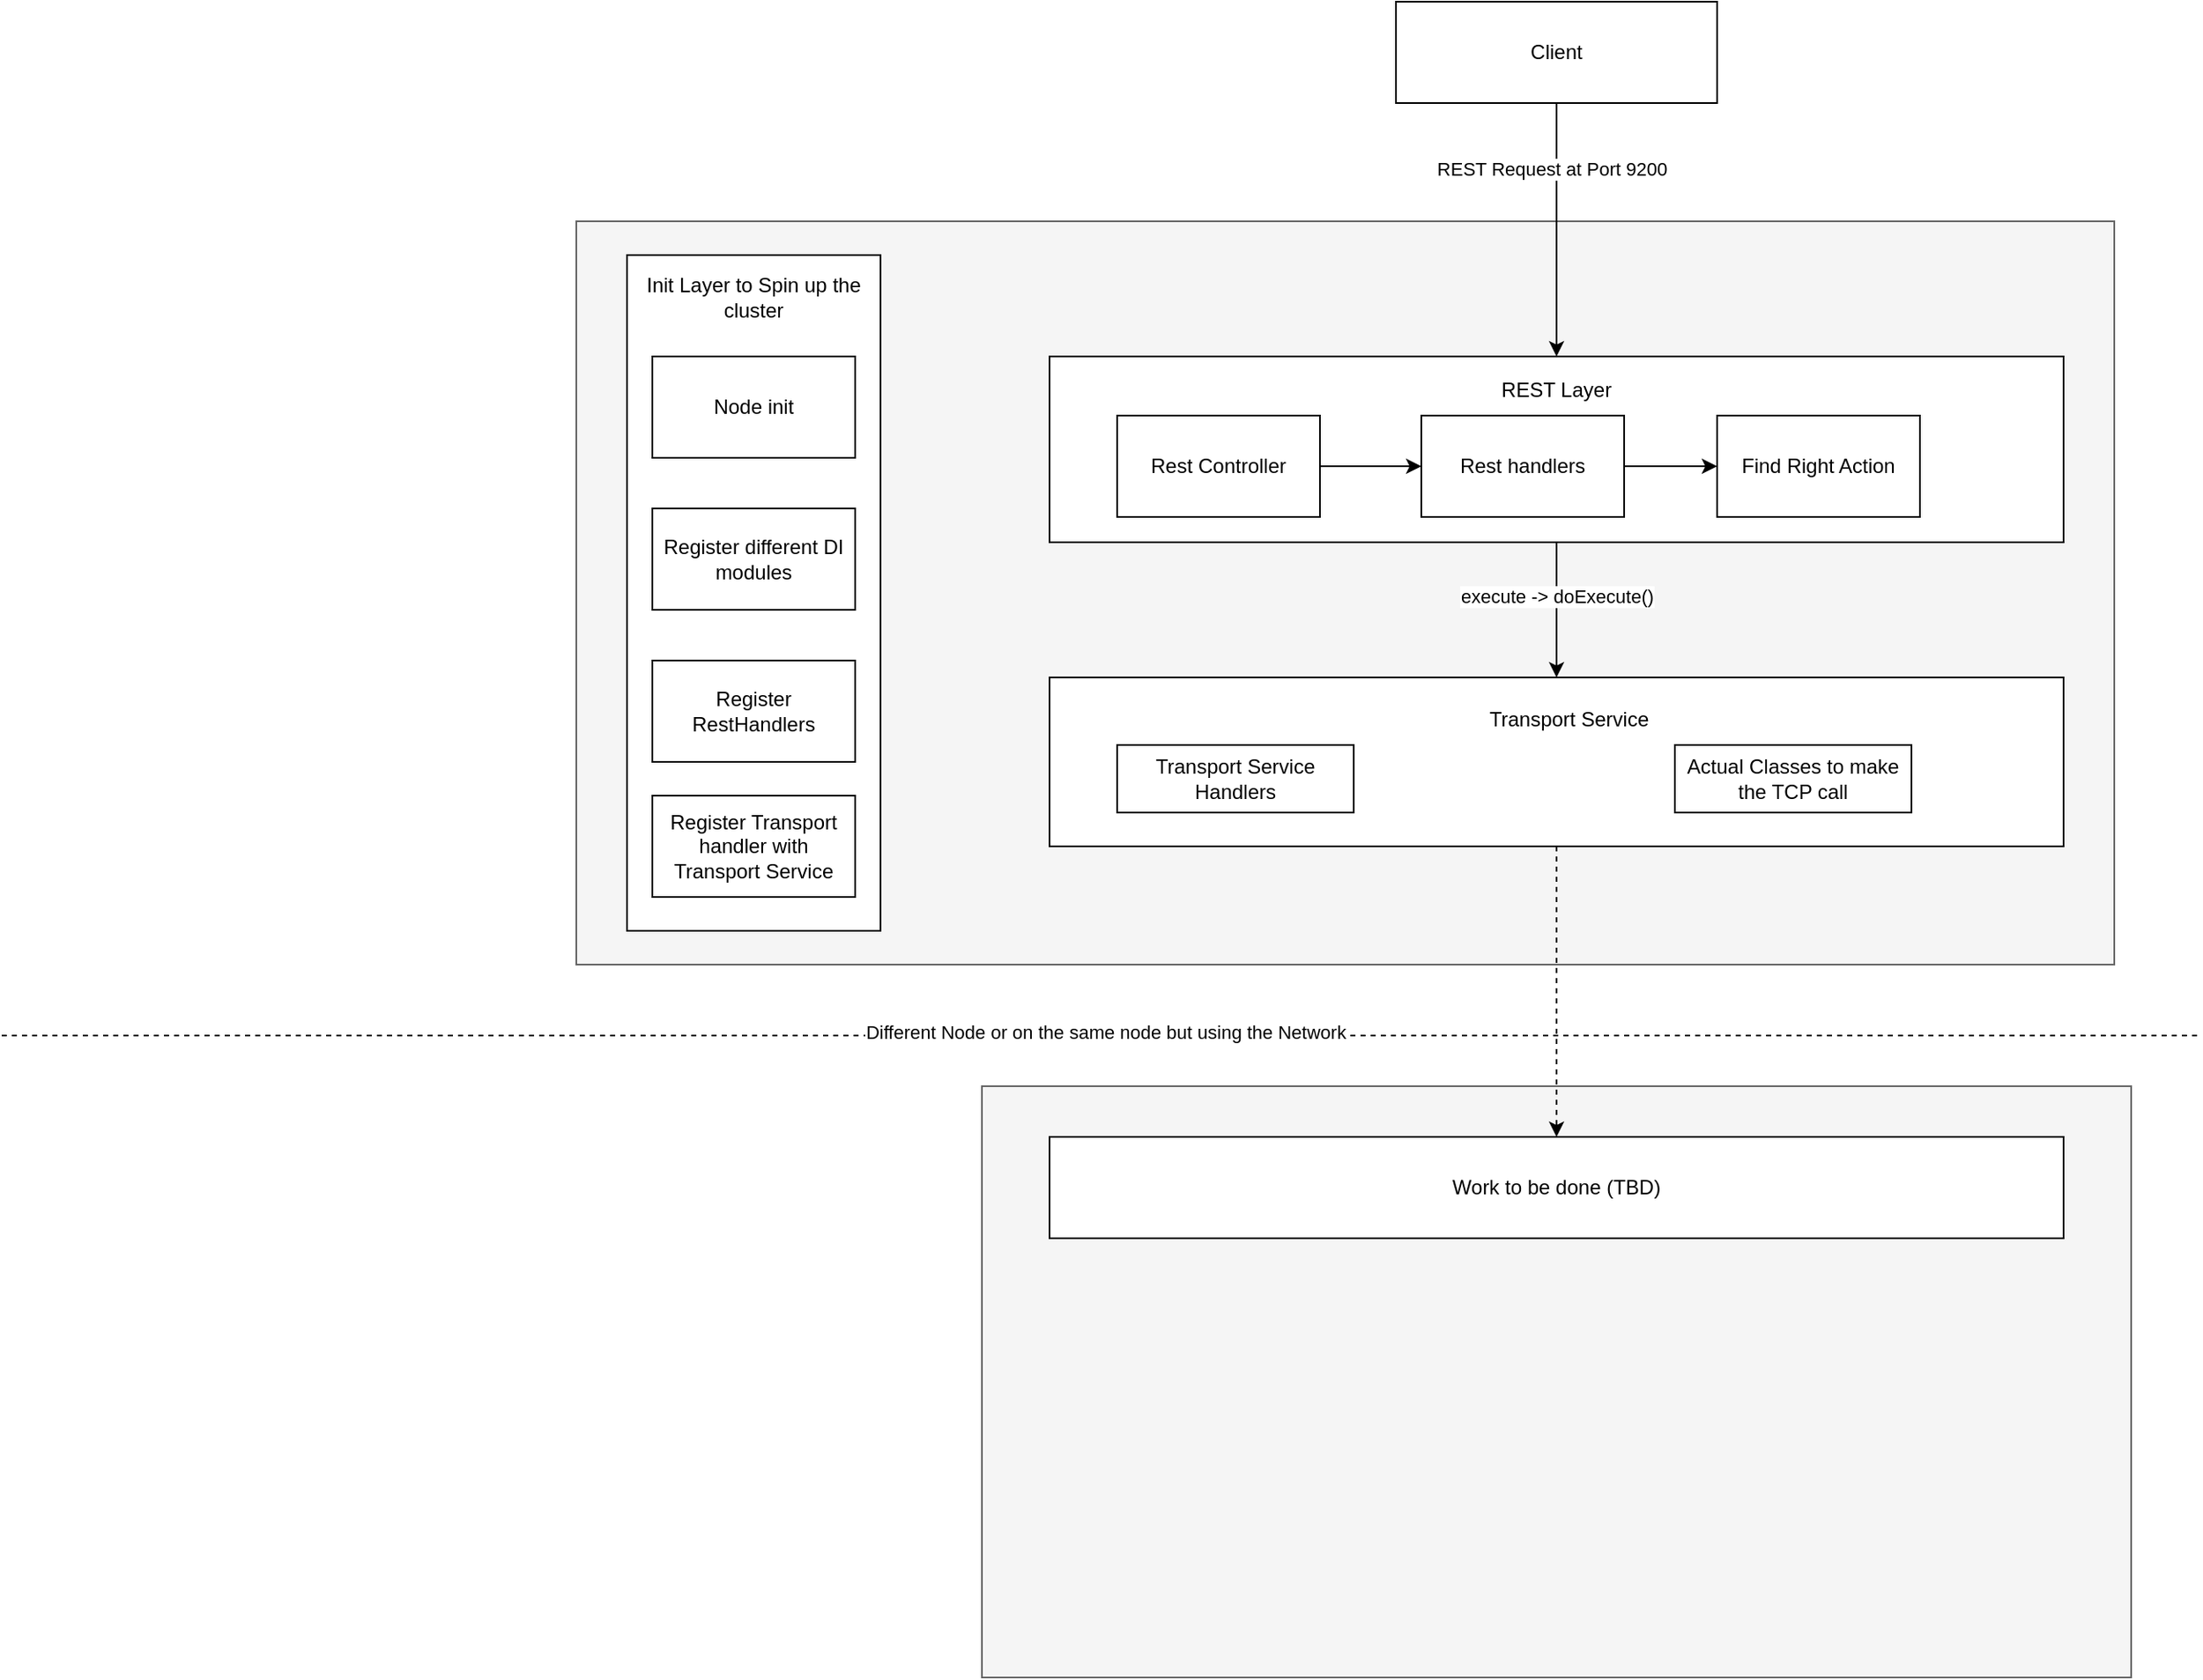 <mxfile version="20.2.1" type="github" pages="8"><diagram id="SLSQBsT9uHQv16NsKxFm" name="High Level Call Flow"><mxGraphModel dx="2148" dy="1853" grid="1" gridSize="10" guides="1" tooltips="1" connect="1" arrows="1" fold="1" page="1" pageScale="1" pageWidth="850" pageHeight="1100" math="0" shadow="0"><root><mxCell id="0"/><mxCell id="1" parent="0"/><mxCell id="HBR8WdDe_sIq4NdDjfD_-17" value="" style="rounded=0;whiteSpace=wrap;html=1;fillColor=#f5f5f5;fontColor=#333333;strokeColor=#666666;" parent="1" vertex="1"><mxGeometry x="120" y="492" width="680" height="350" as="geometry"/></mxCell><mxCell id="HBR8WdDe_sIq4NdDjfD_-16" value="" style="rounded=0;whiteSpace=wrap;html=1;fillColor=#f5f5f5;fontColor=#333333;strokeColor=#666666;" parent="1" vertex="1"><mxGeometry x="-120" y="-20" width="910" height="440" as="geometry"/></mxCell><mxCell id="HBR8WdDe_sIq4NdDjfD_-15" style="edgeStyle=orthogonalEdgeStyle;rounded=0;orthogonalLoop=1;jettySize=auto;html=1;exitX=0.5;exitY=1;exitDx=0;exitDy=0;" parent="1" source="HBR8WdDe_sIq4NdDjfD_-1" target="HBR8WdDe_sIq4NdDjfD_-2" edge="1"><mxGeometry relative="1" as="geometry"/></mxCell><mxCell id="HBR8WdDe_sIq4NdDjfD_-18" value="execute -&amp;gt; doExecute()" style="edgeLabel;html=1;align=center;verticalAlign=middle;resizable=0;points=[];" parent="HBR8WdDe_sIq4NdDjfD_-15" vertex="1" connectable="0"><mxGeometry x="-0.2" relative="1" as="geometry"><mxPoint as="offset"/></mxGeometry></mxCell><mxCell id="HBR8WdDe_sIq4NdDjfD_-1" value="" style="rounded=0;whiteSpace=wrap;html=1;" parent="1" vertex="1"><mxGeometry x="160" y="60" width="600" height="110" as="geometry"/></mxCell><mxCell id="HBR8WdDe_sIq4NdDjfD_-14" style="edgeStyle=orthogonalEdgeStyle;rounded=0;orthogonalLoop=1;jettySize=auto;html=1;exitX=0.5;exitY=1;exitDx=0;exitDy=0;dashed=1;" parent="1" source="HBR8WdDe_sIq4NdDjfD_-2" target="HBR8WdDe_sIq4NdDjfD_-3" edge="1"><mxGeometry relative="1" as="geometry"/></mxCell><mxCell id="HBR8WdDe_sIq4NdDjfD_-2" value="" style="rounded=0;whiteSpace=wrap;html=1;" parent="1" vertex="1"><mxGeometry x="160" y="250" width="600" height="100" as="geometry"/></mxCell><mxCell id="HBR8WdDe_sIq4NdDjfD_-3" value="Work to be done (TBD)" style="rounded=0;whiteSpace=wrap;html=1;" parent="1" vertex="1"><mxGeometry x="160" y="522" width="600" height="60" as="geometry"/></mxCell><mxCell id="HBR8WdDe_sIq4NdDjfD_-9" style="edgeStyle=orthogonalEdgeStyle;rounded=0;orthogonalLoop=1;jettySize=auto;html=1;exitX=1;exitY=0.5;exitDx=0;exitDy=0;" parent="1" source="HBR8WdDe_sIq4NdDjfD_-4" target="HBR8WdDe_sIq4NdDjfD_-5" edge="1"><mxGeometry relative="1" as="geometry"/></mxCell><mxCell id="HBR8WdDe_sIq4NdDjfD_-4" value="Rest Controller" style="rounded=0;whiteSpace=wrap;html=1;" parent="1" vertex="1"><mxGeometry x="200" y="95" width="120" height="60" as="geometry"/></mxCell><mxCell id="HBR8WdDe_sIq4NdDjfD_-11" style="edgeStyle=orthogonalEdgeStyle;rounded=0;orthogonalLoop=1;jettySize=auto;html=1;exitX=1;exitY=0.5;exitDx=0;exitDy=0;entryX=0;entryY=0.5;entryDx=0;entryDy=0;" parent="1" source="HBR8WdDe_sIq4NdDjfD_-5" target="HBR8WdDe_sIq4NdDjfD_-10" edge="1"><mxGeometry relative="1" as="geometry"/></mxCell><mxCell id="HBR8WdDe_sIq4NdDjfD_-5" value="Rest handlers" style="rounded=0;whiteSpace=wrap;html=1;" parent="1" vertex="1"><mxGeometry x="380" y="95" width="120" height="60" as="geometry"/></mxCell><mxCell id="HBR8WdDe_sIq4NdDjfD_-8" style="edgeStyle=orthogonalEdgeStyle;rounded=0;orthogonalLoop=1;jettySize=auto;html=1;exitX=0.5;exitY=1;exitDx=0;exitDy=0;" parent="1" source="HBR8WdDe_sIq4NdDjfD_-7" target="HBR8WdDe_sIq4NdDjfD_-1" edge="1"><mxGeometry relative="1" as="geometry"/></mxCell><mxCell id="HBR8WdDe_sIq4NdDjfD_-30" value="REST Request at Port 9200" style="edgeLabel;html=1;align=center;verticalAlign=middle;resizable=0;points=[];" parent="HBR8WdDe_sIq4NdDjfD_-8" vertex="1" connectable="0"><mxGeometry x="-0.48" y="-3" relative="1" as="geometry"><mxPoint as="offset"/></mxGeometry></mxCell><mxCell id="HBR8WdDe_sIq4NdDjfD_-7" value="Client" style="rounded=0;whiteSpace=wrap;html=1;" parent="1" vertex="1"><mxGeometry x="365" y="-150" width="190" height="60" as="geometry"/></mxCell><mxCell id="HBR8WdDe_sIq4NdDjfD_-10" value="Find Right Action" style="rounded=0;whiteSpace=wrap;html=1;" parent="1" vertex="1"><mxGeometry x="555" y="95" width="120" height="60" as="geometry"/></mxCell><mxCell id="HBR8WdDe_sIq4NdDjfD_-12" value="" style="endArrow=none;dashed=1;html=1;rounded=0;" parent="1" edge="1"><mxGeometry width="50" height="50" relative="1" as="geometry"><mxPoint x="-460" y="462" as="sourcePoint"/><mxPoint x="840" y="462" as="targetPoint"/></mxGeometry></mxCell><mxCell id="HBR8WdDe_sIq4NdDjfD_-13" value="Different Node or on the same node but using the Network" style="edgeLabel;html=1;align=center;verticalAlign=middle;resizable=0;points=[];" parent="HBR8WdDe_sIq4NdDjfD_-12" vertex="1" connectable="0"><mxGeometry x="0.005" y="2" relative="1" as="geometry"><mxPoint as="offset"/></mxGeometry></mxCell><mxCell id="HBR8WdDe_sIq4NdDjfD_-19" value="REST Layer" style="text;html=1;strokeColor=none;fillColor=none;align=center;verticalAlign=middle;whiteSpace=wrap;rounded=0;" parent="1" vertex="1"><mxGeometry x="410" y="65" width="100" height="30" as="geometry"/></mxCell><mxCell id="HBR8WdDe_sIq4NdDjfD_-20" value="Transport Service Handlers" style="rounded=0;whiteSpace=wrap;html=1;" parent="1" vertex="1"><mxGeometry x="200" y="290" width="140" height="40" as="geometry"/></mxCell><mxCell id="HBR8WdDe_sIq4NdDjfD_-21" value="Transport Service" style="text;html=1;strokeColor=none;fillColor=none;align=center;verticalAlign=middle;whiteSpace=wrap;rounded=0;" parent="1" vertex="1"><mxGeometry x="390" y="260" width="155" height="30" as="geometry"/></mxCell><mxCell id="HBR8WdDe_sIq4NdDjfD_-22" value="Actual Classes to make the TCP call" style="rounded=0;whiteSpace=wrap;html=1;" parent="1" vertex="1"><mxGeometry x="530" y="290" width="140" height="40" as="geometry"/></mxCell><mxCell id="HBR8WdDe_sIq4NdDjfD_-23" value="" style="rounded=0;whiteSpace=wrap;html=1;" parent="1" vertex="1"><mxGeometry x="-90" width="150" height="400" as="geometry"/></mxCell><mxCell id="HBR8WdDe_sIq4NdDjfD_-24" value="Register RestHandlers" style="rounded=0;whiteSpace=wrap;html=1;" parent="1" vertex="1"><mxGeometry x="-75" y="240" width="120" height="60" as="geometry"/></mxCell><mxCell id="HBR8WdDe_sIq4NdDjfD_-25" value="Register Transport handler with Transport Service" style="rounded=0;whiteSpace=wrap;html=1;" parent="1" vertex="1"><mxGeometry x="-75" y="320" width="120" height="60" as="geometry"/></mxCell><mxCell id="HBR8WdDe_sIq4NdDjfD_-26" value="Init Layer to Spin up the cluster" style="text;html=1;strokeColor=none;fillColor=none;align=center;verticalAlign=middle;whiteSpace=wrap;rounded=0;" parent="1" vertex="1"><mxGeometry x="-80" y="10" width="130" height="30" as="geometry"/></mxCell><mxCell id="HBR8WdDe_sIq4NdDjfD_-28" value="Node init" style="rounded=0;whiteSpace=wrap;html=1;" parent="1" vertex="1"><mxGeometry x="-75" y="60" width="120" height="60" as="geometry"/></mxCell><mxCell id="HBR8WdDe_sIq4NdDjfD_-29" value="Register different DI modules" style="rounded=0;whiteSpace=wrap;html=1;" parent="1" vertex="1"><mxGeometry x="-75" y="150" width="120" height="60" as="geometry"/></mxCell></root></mxGraphModel></diagram><diagram id="11hzv6KUWfgk4O0ICzUy" name="[Deprecated]Indexing Flow"><mxGraphModel dx="2276" dy="1870" grid="1" gridSize="10" guides="1" tooltips="1" connect="1" arrows="1" fold="1" page="1" pageScale="1" pageWidth="850" pageHeight="1100" math="0" shadow="0"><root><mxCell id="0"/><mxCell id="1" parent="0"/><mxCell id="bTPfT-hfUxx-6pEVKEl3-54" style="edgeStyle=orthogonalEdgeStyle;rounded=0;orthogonalLoop=1;jettySize=auto;html=1;exitX=1;exitY=0;exitDx=0;exitDy=0;entryX=0.55;entryY=0.95;entryDx=0;entryDy=0;entryPerimeter=0;dashed=1;endArrow=none;endFill=0;" parent="1" source="bTPfT-hfUxx-6pEVKEl3-26" target="bTPfT-hfUxx-6pEVKEl3-53" edge="1"><mxGeometry relative="1" as="geometry"/></mxCell><mxCell id="bTPfT-hfUxx-6pEVKEl3-26" value="" style="rounded=0;whiteSpace=wrap;html=1;" parent="1" vertex="1"><mxGeometry x="215" y="960" width="445" height="330" as="geometry"/></mxCell><mxCell id="bTPfT-hfUxx-6pEVKEl3-37" style="edgeStyle=orthogonalEdgeStyle;rounded=0;orthogonalLoop=1;jettySize=auto;html=1;exitX=0.5;exitY=1;exitDx=0;exitDy=0;" parent="1" source="bTPfT-hfUxx-6pEVKEl3-25" target="bTPfT-hfUxx-6pEVKEl3-36" edge="1"><mxGeometry relative="1" as="geometry"/></mxCell><mxCell id="bTPfT-hfUxx-6pEVKEl3-49" value="2" style="edgeLabel;html=1;align=center;verticalAlign=middle;resizable=0;points=[];" parent="bTPfT-hfUxx-6pEVKEl3-37" vertex="1" connectable="0"><mxGeometry x="0.05" relative="1" as="geometry"><mxPoint as="offset"/></mxGeometry></mxCell><mxCell id="bTPfT-hfUxx-6pEVKEl3-47" style="edgeStyle=orthogonalEdgeStyle;rounded=0;orthogonalLoop=1;jettySize=auto;html=1;exitX=1;exitY=0.5;exitDx=0;exitDy=0;entryX=0;entryY=0.5;entryDx=0;entryDy=0;" parent="1" source="bTPfT-hfUxx-6pEVKEl3-25" target="bTPfT-hfUxx-6pEVKEl3-46" edge="1"><mxGeometry relative="1" as="geometry"/></mxCell><mxCell id="bTPfT-hfUxx-6pEVKEl3-48" value="1" style="edgeLabel;html=1;align=center;verticalAlign=middle;resizable=0;points=[];" parent="bTPfT-hfUxx-6pEVKEl3-47" vertex="1" connectable="0"><mxGeometry x="-0.135" relative="1" as="geometry"><mxPoint as="offset"/></mxGeometry></mxCell><mxCell id="bTPfT-hfUxx-6pEVKEl3-25" value="applyIndexOperation&lt;br&gt;onPrimary -&amp;gt; applyindexOperation" style="rounded=0;whiteSpace=wrap;html=1;" parent="1" vertex="1"><mxGeometry x="250" y="1000" width="120" height="60" as="geometry"/></mxCell><mxCell id="bTPfT-hfUxx-6pEVKEl3-27" value="" style="rounded=0;whiteSpace=wrap;html=1;" parent="1" vertex="1"><mxGeometry x="-330" y="880" width="450" height="230" as="geometry"/></mxCell><mxCell id="dWB-asVzvjWOY9FIfSuW-52" value="" style="rounded=0;whiteSpace=wrap;html=1;dashed=1;fillColor=#f5f5f5;fontColor=#333333;strokeColor=#666666;" parent="1" vertex="1"><mxGeometry x="30" y="-110" width="720" height="560" as="geometry"/></mxCell><mxCell id="dWB-asVzvjWOY9FIfSuW-50" value="" style="rounded=0;whiteSpace=wrap;html=1;fillColor=#f5f5f5;fontColor=#333333;strokeColor=#666666;gradientColor=#ffffff;dashed=1;" parent="1" vertex="1"><mxGeometry x="30" y="470" width="595" height="410" as="geometry"/></mxCell><mxCell id="dWB-asVzvjWOY9FIfSuW-25" value="" style="rounded=1;whiteSpace=wrap;html=1;" parent="1" vertex="1"><mxGeometry x="62.5" y="510" width="530" height="170" as="geometry"/></mxCell><mxCell id="dWB-asVzvjWOY9FIfSuW-2" value="" style="whiteSpace=wrap;html=1;shape=mxgraph.basic.document;fillColor=#d5e8d4;strokeColor=#82b366;" parent="1" vertex="1"><mxGeometry x="143" y="-320" width="90" height="90" as="geometry"/></mxCell><mxCell id="dWB-asVzvjWOY9FIfSuW-9" style="edgeStyle=orthogonalEdgeStyle;rounded=0;orthogonalLoop=1;jettySize=auto;html=1;exitX=0.5;exitY=1;exitDx=0;exitDy=0;" parent="1" source="dWB-asVzvjWOY9FIfSuW-6" target="dWB-asVzvjWOY9FIfSuW-8" edge="1"><mxGeometry relative="1" as="geometry"/></mxCell><mxCell id="dWB-asVzvjWOY9FIfSuW-6" value="Field Mapper" style="rounded=0;whiteSpace=wrap;html=1;" parent="1" vertex="1"><mxGeometry x="130" y="260" width="120" height="60" as="geometry"/></mxCell><mxCell id="8PXgAtdsiP5S50FO2P5e-1" style="edgeStyle=orthogonalEdgeStyle;rounded=0;orthogonalLoop=1;jettySize=auto;html=1;exitX=0.5;exitY=1;exitDx=0;exitDy=0;" parent="1" source="dWB-asVzvjWOY9FIfSuW-8" target="dWB-asVzvjWOY9FIfSuW-28" edge="1"><mxGeometry relative="1" as="geometry"/></mxCell><mxCell id="dWB-asVzvjWOY9FIfSuW-8" value="Index Writer" style="rounded=0;whiteSpace=wrap;html=1;" parent="1" vertex="1"><mxGeometry x="130" y="360" width="120" height="60" as="geometry"/></mxCell><mxCell id="dWB-asVzvjWOY9FIfSuW-23" style="edgeStyle=none;rounded=0;orthogonalLoop=1;jettySize=auto;html=1;exitX=0;exitY=0.5;exitDx=0;exitDy=0;" parent="1" source="dWB-asVzvjWOY9FIfSuW-10" target="dWB-asVzvjWOY9FIfSuW-11" edge="1"><mxGeometry relative="1" as="geometry"/></mxCell><mxCell id="dWB-asVzvjWOY9FIfSuW-24" value="Gives Field&lt;br&gt;Mappers&lt;br&gt;and parsers" style="edgeLabel;html=1;align=center;verticalAlign=middle;resizable=0;points=[];" parent="dWB-asVzvjWOY9FIfSuW-23" vertex="1" connectable="0"><mxGeometry x="0.129" y="-4" relative="1" as="geometry"><mxPoint as="offset"/></mxGeometry></mxCell><mxCell id="dWB-asVzvjWOY9FIfSuW-10" value="Mapper Plugin" style="rounded=0;whiteSpace=wrap;html=1;" parent="1" vertex="1"><mxGeometry x="610" y="160" width="120" height="60" as="geometry"/></mxCell><mxCell id="dWB-asVzvjWOY9FIfSuW-11" value="Mappers Registry" style="rounded=0;whiteSpace=wrap;html=1;" parent="1" vertex="1"><mxGeometry x="365" y="160" width="120" height="60" as="geometry"/></mxCell><mxCell id="dWB-asVzvjWOY9FIfSuW-14" style="edgeStyle=orthogonalEdgeStyle;rounded=0;orthogonalLoop=1;jettySize=auto;html=1;exitX=0.5;exitY=1;exitDx=0;exitDy=0;" parent="1" source="dWB-asVzvjWOY9FIfSuW-12" target="dWB-asVzvjWOY9FIfSuW-6" edge="1"><mxGeometry relative="1" as="geometry"/></mxCell><mxCell id="8PXgAtdsiP5S50FO2P5e-2" style="edgeStyle=orthogonalEdgeStyle;rounded=0;orthogonalLoop=1;jettySize=auto;html=1;exitX=1;exitY=0.5;exitDx=0;exitDy=0;" parent="1" source="dWB-asVzvjWOY9FIfSuW-12" target="dWB-asVzvjWOY9FIfSuW-11" edge="1"><mxGeometry relative="1" as="geometry"/></mxCell><mxCell id="8PXgAtdsiP5S50FO2P5e-3" value="has" style="edgeLabel;html=1;align=center;verticalAlign=middle;resizable=0;points=[];" parent="8PXgAtdsiP5S50FO2P5e-2" vertex="1" connectable="0"><mxGeometry x="0.148" y="-3" relative="1" as="geometry"><mxPoint as="offset"/></mxGeometry></mxCell><mxCell id="dWB-asVzvjWOY9FIfSuW-12" value="Mappers Service" style="rounded=0;whiteSpace=wrap;html=1;" parent="1" vertex="1"><mxGeometry x="130" y="160" width="120" height="60" as="geometry"/></mxCell><mxCell id="dWB-asVzvjWOY9FIfSuW-33" style="edgeStyle=none;rounded=0;orthogonalLoop=1;jettySize=auto;html=1;exitX=0.5;exitY=1;exitDx=0;exitDy=0;entryX=0.5;entryY=0;entryDx=0;entryDy=0;" parent="1" source="dWB-asVzvjWOY9FIfSuW-28" target="dWB-asVzvjWOY9FIfSuW-31" edge="1"><mxGeometry relative="1" as="geometry"/></mxCell><mxCell id="dWB-asVzvjWOY9FIfSuW-57" style="edgeStyle=orthogonalEdgeStyle;rounded=0;orthogonalLoop=1;jettySize=auto;html=1;exitX=0;exitY=0.5;exitDx=0;exitDy=0;" parent="1" source="dWB-asVzvjWOY9FIfSuW-28" target="dWB-asVzvjWOY9FIfSuW-30" edge="1"><mxGeometry relative="1" as="geometry"/></mxCell><mxCell id="dWB-asVzvjWOY9FIfSuW-58" style="edgeStyle=orthogonalEdgeStyle;rounded=0;orthogonalLoop=1;jettySize=auto;html=1;exitX=1;exitY=0.5;exitDx=0;exitDy=0;" parent="1" source="dWB-asVzvjWOY9FIfSuW-28" target="dWB-asVzvjWOY9FIfSuW-32" edge="1"><mxGeometry relative="1" as="geometry"/></mxCell><mxCell id="dWB-asVzvjWOY9FIfSuW-28" value="Doc Value Consumer" style="rounded=0;whiteSpace=wrap;html=1;" parent="1" vertex="1"><mxGeometry x="267.5" y="530" width="120" height="40" as="geometry"/></mxCell><mxCell id="dWB-asVzvjWOY9FIfSuW-62" style="edgeStyle=orthogonalEdgeStyle;rounded=0;orthogonalLoop=1;jettySize=auto;html=1;exitX=0.5;exitY=1;exitDx=0;exitDy=0;entryX=0.5;entryY=0;entryDx=0;entryDy=0;" parent="1" source="dWB-asVzvjWOY9FIfSuW-30" target="dWB-asVzvjWOY9FIfSuW-36" edge="1"><mxGeometry relative="1" as="geometry"><Array as="points"><mxPoint x="157.5" y="660"/><mxPoint x="327.5" y="660"/></Array></mxGeometry></mxCell><mxCell id="dWB-asVzvjWOY9FIfSuW-30" value="Doc Value Consumer" style="rounded=0;whiteSpace=wrap;html=1;" parent="1" vertex="1"><mxGeometry x="97.5" y="600" width="120" height="40" as="geometry"/></mxCell><mxCell id="dWB-asVzvjWOY9FIfSuW-59" style="edgeStyle=orthogonalEdgeStyle;rounded=0;orthogonalLoop=1;jettySize=auto;html=1;exitX=0.5;exitY=1;exitDx=0;exitDy=0;entryX=0.5;entryY=0;entryDx=0;entryDy=0;" parent="1" source="dWB-asVzvjWOY9FIfSuW-31" target="dWB-asVzvjWOY9FIfSuW-36" edge="1"><mxGeometry relative="1" as="geometry"/></mxCell><mxCell id="dWB-asVzvjWOY9FIfSuW-31" value="Doc Value Consumer" style="rounded=0;whiteSpace=wrap;html=1;" parent="1" vertex="1"><mxGeometry x="267.5" y="600" width="120" height="40" as="geometry"/></mxCell><mxCell id="dWB-asVzvjWOY9FIfSuW-63" style="edgeStyle=orthogonalEdgeStyle;rounded=0;orthogonalLoop=1;jettySize=auto;html=1;exitX=0.5;exitY=1;exitDx=0;exitDy=0;entryX=0.5;entryY=0;entryDx=0;entryDy=0;" parent="1" source="dWB-asVzvjWOY9FIfSuW-32" target="dWB-asVzvjWOY9FIfSuW-36" edge="1"><mxGeometry relative="1" as="geometry"><Array as="points"><mxPoint x="487.5" y="660"/><mxPoint x="327.5" y="660"/></Array></mxGeometry></mxCell><mxCell id="dWB-asVzvjWOY9FIfSuW-64" value="Writes" style="edgeLabel;html=1;align=center;verticalAlign=middle;resizable=0;points=[];" parent="dWB-asVzvjWOY9FIfSuW-63" vertex="1" connectable="0"><mxGeometry x="0.553" y="-1" relative="1" as="geometry"><mxPoint as="offset"/></mxGeometry></mxCell><mxCell id="dWB-asVzvjWOY9FIfSuW-32" value="Doc Value Consumer" style="rounded=0;whiteSpace=wrap;html=1;" parent="1" vertex="1"><mxGeometry x="427.5" y="600" width="120" height="40" as="geometry"/></mxCell><mxCell id="dWB-asVzvjWOY9FIfSuW-36" value="" style="rounded=1;whiteSpace=wrap;html=1;" parent="1" vertex="1"><mxGeometry x="164.5" y="710" width="325" height="140" as="geometry"/></mxCell><mxCell id="dWB-asVzvjWOY9FIfSuW-37" value="Shard" style="text;html=1;strokeColor=none;fillColor=none;align=center;verticalAlign=middle;whiteSpace=wrap;rounded=0;" parent="1" vertex="1"><mxGeometry x="297.5" y="720" width="60" height="30" as="geometry"/></mxCell><mxCell id="dWB-asVzvjWOY9FIfSuW-47" value="Segment 1" style="rounded=0;whiteSpace=wrap;html=1;" parent="1" vertex="1"><mxGeometry x="177.5" y="760" width="90" height="50" as="geometry"/></mxCell><mxCell id="dWB-asVzvjWOY9FIfSuW-48" value="Segment 2" style="rounded=0;whiteSpace=wrap;html=1;" parent="1" vertex="1"><mxGeometry x="282.5" y="760" width="90" height="50" as="geometry"/></mxCell><mxCell id="dWB-asVzvjWOY9FIfSuW-49" value="Segment 3" style="rounded=0;whiteSpace=wrap;html=1;" parent="1" vertex="1"><mxGeometry x="387.5" y="760" width="90" height="50" as="geometry"/></mxCell><mxCell id="dWB-asVzvjWOY9FIfSuW-51" value="&lt;b&gt;Lucene&lt;/b&gt;" style="text;html=1;strokeColor=none;fillColor=none;align=center;verticalAlign=middle;whiteSpace=wrap;rounded=0;" parent="1" vertex="1"><mxGeometry x="192.5" y="470" width="60" height="30" as="geometry"/></mxCell><mxCell id="dWB-asVzvjWOY9FIfSuW-53" value="Coordinator Node" style="text;html=1;strokeColor=none;fillColor=none;align=center;verticalAlign=middle;whiteSpace=wrap;rounded=0;dashed=1;fontStyle=1" parent="1" vertex="1"><mxGeometry x="585" y="-100" width="140" height="30" as="geometry"/></mxCell><mxCell id="dWB-asVzvjWOY9FIfSuW-65" value="&lt;font style=&quot;font-size: 21px;&quot;&gt;&lt;b&gt;General Open Search Indexing Flow&lt;/b&gt;&lt;/font&gt;" style="text;html=1;strokeColor=none;fillColor=none;align=center;verticalAlign=middle;whiteSpace=wrap;rounded=0;dashed=1;" parent="1" vertex="1"><mxGeometry x="-85" y="-360" width="670" height="30" as="geometry"/></mxCell><mxCell id="iZL6encMzexujruMVbEx-1" value="" style="whiteSpace=wrap;html=1;shape=mxgraph.basic.document;fillColor=#d5e8d4;strokeColor=#82b366;" parent="1" vertex="1"><mxGeometry x="153" y="-310" width="90" height="90" as="geometry"/></mxCell><mxCell id="rBLwdz3vJXTpmCVMDJkc-1" style="edgeStyle=orthogonalEdgeStyle;rounded=0;orthogonalLoop=1;jettySize=auto;html=1;exitX=0.5;exitY=1;exitDx=0;exitDy=0;exitPerimeter=0;" parent="1" source="iZL6encMzexujruMVbEx-2" target="bTPfT-hfUxx-6pEVKEl3-1" edge="1"><mxGeometry relative="1" as="geometry"/></mxCell><mxCell id="iZL6encMzexujruMVbEx-2" value="Document to be indexed with different field types" style="whiteSpace=wrap;html=1;shape=mxgraph.basic.document;fillColor=#d5e8d4;strokeColor=#82b366;" parent="1" vertex="1"><mxGeometry x="163" y="-300" width="90" height="90" as="geometry"/></mxCell><mxCell id="iZL6encMzexujruMVbEx-8" style="edgeStyle=orthogonalEdgeStyle;rounded=0;orthogonalLoop=1;jettySize=auto;html=1;exitX=1;exitY=0.5;exitDx=0;exitDy=0;entryX=0.07;entryY=0.4;entryDx=0;entryDy=0;entryPerimeter=0;fontFamily=Helvetica;fontSize=12;endArrow=none;endFill=0;dashed=1;" parent="1" source="iZL6encMzexujruMVbEx-4" target="iZL6encMzexujruMVbEx-7" edge="1"><mxGeometry relative="1" as="geometry"/></mxCell><mxCell id="iZL6encMzexujruMVbEx-4" value="Routing of Documents to correct Nodes" style="rounded=0;whiteSpace=wrap;html=1;fontSize=12;gradientColor=#ffffff;" parent="1" vertex="1"><mxGeometry x="130" y="40" width="145" height="60" as="geometry"/></mxCell><mxCell id="iZL6encMzexujruMVbEx-7" value="&lt;span style=&quot;color: rgb(41, 41, 41); letter-spacing: -0.06px; text-align: start;&quot;&gt;if the batch has 10 documents for a single &lt;br&gt;index with a&amp;nbsp;&lt;/span&gt;&lt;span style=&quot;color: rgb(41, 41, 41); letter-spacing: -0.06px; text-align: start;&quot;&gt;single shard, these will all be processed &lt;br&gt;in order, one&amp;nbsp;&lt;/span&gt;&lt;span style=&quot;color: rgb(41, 41, 41); letter-spacing: -0.06px; text-align: start;&quot;&gt;at a time, but if the batch has 10 &lt;br&gt;documents for two&lt;/span&gt;&lt;br style=&quot;color: rgb(41, 41, 41); letter-spacing: -0.06px; text-align: start;&quot;&gt;&lt;span style=&quot;color: rgb(41, 41, 41); letter-spacing: -0.06px; text-align: start;&quot;&gt;indexes, each with 5 shards and the routing&lt;/span&gt;&lt;br style=&quot;color: rgb(41, 41, 41); letter-spacing: -0.06px; text-align: start;&quot;&gt;&lt;span style=&quot;color: rgb(41, 41, 41); letter-spacing: -0.06px; text-align: start;&quot;&gt;results in one document per shard, all 10 will&lt;/span&gt;&lt;br style=&quot;color: rgb(41, 41, 41); letter-spacing: -0.06px; text-align: start;&quot;&gt;&lt;span style=&quot;color: rgb(41, 41, 41); letter-spacing: -0.06px; text-align: start;&quot;&gt;be done in parallel&lt;/span&gt;" style="ellipse;shape=cloud;whiteSpace=wrap;html=1;fontSize=12;gradientColor=#ffffff;" parent="1" vertex="1"><mxGeometry x="352.5" y="-90" width="350" height="220" as="geometry"/></mxCell><mxCell id="iZL6encMzexujruMVbEx-9" value="" style="endArrow=none;dashed=1;html=1;rounded=0;fontFamily=Helvetica;fontSize=12;" parent="1" edge="1"><mxGeometry width="50" height="50" relative="1" as="geometry"><mxPoint x="-320" y="150" as="sourcePoint"/><mxPoint x="802" y="150" as="targetPoint"/></mxGeometry></mxCell><mxCell id="bTPfT-hfUxx-6pEVKEl3-65" value="different node" style="edgeLabel;html=1;align=center;verticalAlign=middle;resizable=0;points=[];" parent="iZL6encMzexujruMVbEx-9" vertex="1" connectable="0"><mxGeometry x="-0.03" y="1" relative="1" as="geometry"><mxPoint as="offset"/></mxGeometry></mxCell><mxCell id="iZL6encMzexujruMVbEx-10" value="Data Nodes&amp;nbsp;" style="text;html=1;strokeColor=none;fillColor=none;align=center;verticalAlign=middle;whiteSpace=wrap;rounded=0;dashed=1;fontStyle=1" parent="1" vertex="1"><mxGeometry x="560" y="110" width="140" height="30" as="geometry"/></mxCell><mxCell id="bTPfT-hfUxx-6pEVKEl3-4" style="edgeStyle=orthogonalEdgeStyle;rounded=0;orthogonalLoop=1;jettySize=auto;html=1;exitX=0;exitY=0.5;exitDx=0;exitDy=0;entryX=0.5;entryY=0;entryDx=0;entryDy=0;" parent="1" source="bTPfT-hfUxx-6pEVKEl3-1" target="bTPfT-hfUxx-6pEVKEl3-2" edge="1"><mxGeometry relative="1" as="geometry"/></mxCell><mxCell id="bTPfT-hfUxx-6pEVKEl3-1" value="Create BulkShardRequest.&lt;br&gt;TransportBulkAction" style="rounded=0;whiteSpace=wrap;html=1;fontSize=12;gradientColor=#ffffff;" parent="1" vertex="1"><mxGeometry x="117.5" y="-80" width="145" height="60" as="geometry"/></mxCell><mxCell id="bTPfT-hfUxx-6pEVKEl3-5" style="edgeStyle=orthogonalEdgeStyle;rounded=0;orthogonalLoop=1;jettySize=auto;html=1;exitX=0.5;exitY=1;exitDx=0;exitDy=0;entryX=0.5;entryY=0;entryDx=0;entryDy=0;" parent="1" source="bTPfT-hfUxx-6pEVKEl3-2" target="bTPfT-hfUxx-6pEVKEl3-3" edge="1"><mxGeometry relative="1" as="geometry"/></mxCell><mxCell id="bTPfT-hfUxx-6pEVKEl3-2" value="Transport Replication Action" style="rounded=0;whiteSpace=wrap;html=1;" parent="1" vertex="1"><mxGeometry x="-110" y="-20" width="120" height="60" as="geometry"/></mxCell><mxCell id="bTPfT-hfUxx-6pEVKEl3-3" value="Reroute Phase" style="rounded=0;whiteSpace=wrap;html=1;" parent="1" vertex="1"><mxGeometry x="-110" y="70" width="120" height="60" as="geometry"/></mxCell><mxCell id="bTPfT-hfUxx-6pEVKEl3-18" style="edgeStyle=orthogonalEdgeStyle;rounded=0;orthogonalLoop=1;jettySize=auto;html=1;exitX=0.5;exitY=1;exitDx=0;exitDy=0;" parent="1" source="bTPfT-hfUxx-6pEVKEl3-7" target="bTPfT-hfUxx-6pEVKEl3-8" edge="1"><mxGeometry relative="1" as="geometry"/></mxCell><mxCell id="bTPfT-hfUxx-6pEVKEl3-7" value="HandlePrimaryRequest" style="rounded=0;whiteSpace=wrap;html=1;" parent="1" vertex="1"><mxGeometry x="-220" y="180" width="200" height="60" as="geometry"/></mxCell><mxCell id="bTPfT-hfUxx-6pEVKEl3-19" style="edgeStyle=orthogonalEdgeStyle;rounded=0;orthogonalLoop=1;jettySize=auto;html=1;exitX=0.5;exitY=1;exitDx=0;exitDy=0;" parent="1" source="bTPfT-hfUxx-6pEVKEl3-8" target="bTPfT-hfUxx-6pEVKEl3-9" edge="1"><mxGeometry relative="1" as="geometry"/></mxCell><mxCell id="bTPfT-hfUxx-6pEVKEl3-8" value="async PrimaryAction.run().doRun()" style="rounded=0;whiteSpace=wrap;html=1;" parent="1" vertex="1"><mxGeometry x="-140" y="300" width="120" height="60" as="geometry"/></mxCell><mxCell id="bTPfT-hfUxx-6pEVKEl3-20" style="edgeStyle=orthogonalEdgeStyle;rounded=0;orthogonalLoop=1;jettySize=auto;html=1;exitX=0.5;exitY=1;exitDx=0;exitDy=0;" parent="1" source="bTPfT-hfUxx-6pEVKEl3-9" target="bTPfT-hfUxx-6pEVKEl3-10" edge="1"><mxGeometry relative="1" as="geometry"/></mxCell><mxCell id="bTPfT-hfUxx-6pEVKEl3-9" value="once the lease is acquired on primary you do runWithPrimaryShardReference" style="rounded=0;whiteSpace=wrap;html=1;" parent="1" vertex="1"><mxGeometry x="-140" y="400" width="120" height="60" as="geometry"/></mxCell><mxCell id="bTPfT-hfUxx-6pEVKEl3-21" style="edgeStyle=orthogonalEdgeStyle;rounded=0;orthogonalLoop=1;jettySize=auto;html=1;exitX=0.5;exitY=1;exitDx=0;exitDy=0;entryX=0.5;entryY=0;entryDx=0;entryDy=0;" parent="1" source="bTPfT-hfUxx-6pEVKEl3-10" target="bTPfT-hfUxx-6pEVKEl3-11" edge="1"><mxGeometry relative="1" as="geometry"/></mxCell><mxCell id="bTPfT-hfUxx-6pEVKEl3-10" value="ReplicationOperation.execute()" style="rounded=0;whiteSpace=wrap;html=1;" parent="1" vertex="1"><mxGeometry x="-140" y="520" width="120" height="60" as="geometry"/></mxCell><mxCell id="bTPfT-hfUxx-6pEVKEl3-22" style="edgeStyle=orthogonalEdgeStyle;rounded=0;orthogonalLoop=1;jettySize=auto;html=1;exitX=0.5;exitY=1;exitDx=0;exitDy=0;" parent="1" source="bTPfT-hfUxx-6pEVKEl3-11" target="bTPfT-hfUxx-6pEVKEl3-12" edge="1"><mxGeometry relative="1" as="geometry"/></mxCell><mxCell id="bTPfT-hfUxx-6pEVKEl3-11" value="PrimaryShardReference.perform().&lt;br&gt;" style="rounded=0;whiteSpace=wrap;html=1;" parent="1" vertex="1"><mxGeometry x="-250" y="640" width="120" height="60" as="geometry"/></mxCell><mxCell id="bTPfT-hfUxx-6pEVKEl3-14" style="edgeStyle=orthogonalEdgeStyle;rounded=0;orthogonalLoop=1;jettySize=auto;html=1;exitX=0.5;exitY=1;exitDx=0;exitDy=0;entryX=0.5;entryY=0;entryDx=0;entryDy=0;dashed=1;" parent="1" source="bTPfT-hfUxx-6pEVKEl3-12" target="bTPfT-hfUxx-6pEVKEl3-13" edge="1"><mxGeometry relative="1" as="geometry"/></mxCell><mxCell id="bTPfT-hfUxx-6pEVKEl3-17" value="Now we cut a thread to index this request&lt;br&gt;using a thread pool which happens in next block" style="edgeLabel;html=1;align=center;verticalAlign=middle;resizable=0;points=[];" parent="bTPfT-hfUxx-6pEVKEl3-14" vertex="1" connectable="0"><mxGeometry y="-1" relative="1" as="geometry"><mxPoint as="offset"/></mxGeometry></mxCell><mxCell id="bTPfT-hfUxx-6pEVKEl3-12" value="TransportWriteAction.&lt;br&gt;shardOperationOnPrimary" style="rounded=0;whiteSpace=wrap;html=1;" parent="1" vertex="1"><mxGeometry x="-180" y="740" width="120" height="60" as="geometry"/></mxCell><mxCell id="bTPfT-hfUxx-6pEVKEl3-29" style="edgeStyle=orthogonalEdgeStyle;rounded=0;orthogonalLoop=1;jettySize=auto;html=1;exitX=0.5;exitY=1;exitDx=0;exitDy=0;" parent="1" source="bTPfT-hfUxx-6pEVKEl3-13" target="bTPfT-hfUxx-6pEVKEl3-23" edge="1"><mxGeometry relative="1" as="geometry"/></mxCell><mxCell id="bTPfT-hfUxx-6pEVKEl3-13" value="TransportShardBulkAction.&lt;br&gt;dispatchedShardOperationOnPrimary" style="rounded=0;whiteSpace=wrap;html=1;" parent="1" vertex="1"><mxGeometry x="-280" y="900" width="210" height="60" as="geometry"/></mxCell><mxCell id="bTPfT-hfUxx-6pEVKEl3-31" style="edgeStyle=orthogonalEdgeStyle;rounded=0;orthogonalLoop=1;jettySize=auto;html=1;exitX=1;exitY=0.5;exitDx=0;exitDy=0;" parent="1" source="bTPfT-hfUxx-6pEVKEl3-23" target="bTPfT-hfUxx-6pEVKEl3-25" edge="1"><mxGeometry relative="1" as="geometry"/></mxCell><mxCell id="bTPfT-hfUxx-6pEVKEl3-32" value="2. gives source in bytes form" style="edgeLabel;html=1;align=center;verticalAlign=middle;resizable=0;points=[];" parent="bTPfT-hfUxx-6pEVKEl3-31" vertex="1" connectable="0"><mxGeometry x="-0.338" y="3" relative="1" as="geometry"><mxPoint as="offset"/></mxGeometry></mxCell><mxCell id="bTPfT-hfUxx-6pEVKEl3-34" style="edgeStyle=orthogonalEdgeStyle;rounded=0;orthogonalLoop=1;jettySize=auto;html=1;exitX=0.5;exitY=1;exitDx=0;exitDy=0;" parent="1" source="bTPfT-hfUxx-6pEVKEl3-23" target="bTPfT-hfUxx-6pEVKEl3-33" edge="1"><mxGeometry relative="1" as="geometry"/></mxCell><mxCell id="bTPfT-hfUxx-6pEVKEl3-35" value="1" style="edgeLabel;html=1;align=center;verticalAlign=middle;resizable=0;points=[];" parent="bTPfT-hfUxx-6pEVKEl3-34" vertex="1" connectable="0"><mxGeometry x="-0.143" y="-2" relative="1" as="geometry"><mxPoint as="offset"/></mxGeometry></mxCell><mxCell id="bTPfT-hfUxx-6pEVKEl3-23" value="PerformOnPrimary-&amp;gt;&lt;br&gt;executeBulkItemRequest" style="rounded=0;whiteSpace=wrap;html=1;" parent="1" vertex="1"><mxGeometry x="-270" y="1020" width="120" height="60" as="geometry"/></mxCell><mxCell id="bTPfT-hfUxx-6pEVKEl3-28" value="TransportShardBulkAction" style="text;html=1;strokeColor=none;fillColor=none;align=center;verticalAlign=middle;whiteSpace=wrap;rounded=0;" parent="1" vertex="1"><mxGeometry x="-60" y="900" width="177.5" height="30" as="geometry"/></mxCell><mxCell id="bTPfT-hfUxx-6pEVKEl3-30" value="Index Shard Class" style="text;html=1;strokeColor=none;fillColor=none;align=center;verticalAlign=middle;whiteSpace=wrap;rounded=0;" parent="1" vertex="1"><mxGeometry x="485" y="970" width="177.5" height="30" as="geometry"/></mxCell><mxCell id="bTPfT-hfUxx-6pEVKEl3-33" value="SourceToParse" style="rounded=0;whiteSpace=wrap;html=1;" parent="1" vertex="1"><mxGeometry x="-160" y="1180" width="120" height="60" as="geometry"/></mxCell><mxCell id="bTPfT-hfUxx-6pEVKEl3-63" style="edgeStyle=orthogonalEdgeStyle;rounded=0;orthogonalLoop=1;jettySize=auto;html=1;exitX=0.5;exitY=1;exitDx=0;exitDy=0;endArrow=classic;endFill=1;" parent="1" source="bTPfT-hfUxx-6pEVKEl3-36" target="bTPfT-hfUxx-6pEVKEl3-61" edge="1"><mxGeometry relative="1" as="geometry"/></mxCell><mxCell id="bTPfT-hfUxx-6pEVKEl3-36" value="prepareIndex()&lt;br&gt;(explore this function&lt;br&gt;next time)" style="rounded=0;whiteSpace=wrap;html=1;" parent="1" vertex="1"><mxGeometry x="250" y="1100" width="120" height="60" as="geometry"/></mxCell><mxCell id="bTPfT-hfUxx-6pEVKEl3-39" style="edgeStyle=none;rounded=0;orthogonalLoop=1;jettySize=auto;html=1;exitX=0;exitY=0.5;exitDx=0;exitDy=0;" parent="1" source="bTPfT-hfUxx-6pEVKEl3-41" target="bTPfT-hfUxx-6pEVKEl3-42" edge="1"><mxGeometry relative="1" as="geometry"/></mxCell><mxCell id="bTPfT-hfUxx-6pEVKEl3-40" value="Gives Field&lt;br&gt;Mappers&lt;br&gt;and parsers" style="edgeLabel;html=1;align=center;verticalAlign=middle;resizable=0;points=[];" parent="bTPfT-hfUxx-6pEVKEl3-39" vertex="1" connectable="0"><mxGeometry x="0.129" y="-4" relative="1" as="geometry"><mxPoint as="offset"/></mxGeometry></mxCell><mxCell id="bTPfT-hfUxx-6pEVKEl3-41" value="Mapper Plugin" style="rounded=0;whiteSpace=wrap;html=1;" parent="1" vertex="1"><mxGeometry x="1182.5" y="1040" width="120" height="60" as="geometry"/></mxCell><mxCell id="bTPfT-hfUxx-6pEVKEl3-42" value="Mappers Registry" style="rounded=0;whiteSpace=wrap;html=1;" parent="1" vertex="1"><mxGeometry x="937.5" y="1040" width="120" height="60" as="geometry"/></mxCell><mxCell id="bTPfT-hfUxx-6pEVKEl3-43" style="edgeStyle=orthogonalEdgeStyle;rounded=0;orthogonalLoop=1;jettySize=auto;html=1;exitX=1;exitY=0.5;exitDx=0;exitDy=0;" parent="1" source="bTPfT-hfUxx-6pEVKEl3-45" target="bTPfT-hfUxx-6pEVKEl3-42" edge="1"><mxGeometry relative="1" as="geometry"/></mxCell><mxCell id="bTPfT-hfUxx-6pEVKEl3-44" value="has" style="edgeLabel;html=1;align=center;verticalAlign=middle;resizable=0;points=[];" parent="bTPfT-hfUxx-6pEVKEl3-43" vertex="1" connectable="0"><mxGeometry x="0.148" y="-3" relative="1" as="geometry"><mxPoint as="offset"/></mxGeometry></mxCell><mxCell id="bTPfT-hfUxx-6pEVKEl3-52" style="edgeStyle=orthogonalEdgeStyle;rounded=0;orthogonalLoop=1;jettySize=auto;html=1;exitX=0.5;exitY=1;exitDx=0;exitDy=0;" parent="1" source="bTPfT-hfUxx-6pEVKEl3-45" target="bTPfT-hfUxx-6pEVKEl3-51" edge="1"><mxGeometry relative="1" as="geometry"/></mxCell><mxCell id="bTPfT-hfUxx-6pEVKEl3-45" value="Mappers Service" style="rounded=0;whiteSpace=wrap;html=1;" parent="1" vertex="1"><mxGeometry x="702.5" y="1040" width="120" height="60" as="geometry"/></mxCell><mxCell id="bTPfT-hfUxx-6pEVKEl3-50" style="edgeStyle=orthogonalEdgeStyle;rounded=0;orthogonalLoop=1;jettySize=auto;html=1;exitX=1;exitY=0.5;exitDx=0;exitDy=0;entryX=0;entryY=0.5;entryDx=0;entryDy=0;" parent="1" source="bTPfT-hfUxx-6pEVKEl3-46" target="bTPfT-hfUxx-6pEVKEl3-45" edge="1"><mxGeometry relative="1" as="geometry"/></mxCell><mxCell id="bTPfT-hfUxx-6pEVKEl3-46" value="docMapper()" style="rounded=0;whiteSpace=wrap;html=1;" parent="1" vertex="1"><mxGeometry x="468" y="1050" width="120" height="60" as="geometry"/></mxCell><mxCell id="bTPfT-hfUxx-6pEVKEl3-51" value="documentMapper&lt;br&gt;which is for _doc" style="rounded=0;whiteSpace=wrap;html=1;" parent="1" vertex="1"><mxGeometry x="703" y="1180" width="120" height="60" as="geometry"/></mxCell><mxCell id="bTPfT-hfUxx-6pEVKEl3-53" value="When this object was created it was created &lt;br&gt;with some request context&lt;br&gt;which was created with BulkShardRequest. So this instance of &lt;br&gt;IndexShard Instance(Primary). &lt;br&gt;Hence the MapperService&lt;br&gt;in this instance has all the mappers already present&lt;br&gt;which can be used by this IndexShard class.&lt;br&gt;Mapper: DocMapper(_doc), other mappers etc&lt;br&gt;." style="ellipse;shape=cloud;whiteSpace=wrap;html=1;" parent="1" vertex="1"><mxGeometry x="630" y="660" width="490" height="230" as="geometry"/></mxCell><mxCell id="bTPfT-hfUxx-6pEVKEl3-55" value="" style="rounded=0;whiteSpace=wrap;html=1;" parent="1" vertex="1"><mxGeometry x="240" y="1350" width="490" height="150" as="geometry"/></mxCell><mxCell id="bTPfT-hfUxx-6pEVKEl3-56" value="&lt;meta charset=&quot;utf-8&quot;&gt;&lt;span style=&quot;color: rgb(0, 0, 0); font-family: Helvetica; font-size: 12px; font-style: normal; font-variant-ligatures: normal; font-variant-caps: normal; font-weight: 400; letter-spacing: normal; orphans: 2; text-align: center; text-indent: 0px; text-transform: none; widows: 2; word-spacing: 0px; -webkit-text-stroke-width: 0px; background-color: rgb(248, 249, 250); text-decoration-thickness: initial; text-decoration-style: initial; text-decoration-color: initial; float: none; display: inline !important;&quot;&gt;Internal Engine&lt;/span&gt;" style="text;html=1;strokeColor=none;fillColor=none;align=center;verticalAlign=middle;whiteSpace=wrap;rounded=0;" parent="1" vertex="1"><mxGeometry x="625" y="1370" width="60" height="30" as="geometry"/></mxCell><mxCell id="bTPfT-hfUxx-6pEVKEl3-64" style="edgeStyle=orthogonalEdgeStyle;rounded=0;orthogonalLoop=1;jettySize=auto;html=1;exitX=0.5;exitY=1;exitDx=0;exitDy=0;endArrow=classic;endFill=1;" parent="1" source="bTPfT-hfUxx-6pEVKEl3-57" target="bTPfT-hfUxx-6pEVKEl3-58" edge="1"><mxGeometry relative="1" as="geometry"/></mxCell><mxCell id="bTPfT-hfUxx-6pEVKEl3-57" value="index()&lt;br&gt;This function see if the request is from translog or not" style="rounded=0;whiteSpace=wrap;html=1;" parent="1" vertex="1"><mxGeometry x="275" y="1380" width="120" height="60" as="geometry"/></mxCell><mxCell id="bTPfT-hfUxx-6pEVKEl3-58" value="Translog.add" style="whiteSpace=wrap;html=1;aspect=fixed;" parent="1" vertex="1"><mxGeometry x="295.5" y="1570" width="80" height="80" as="geometry"/></mxCell><mxCell id="bTPfT-hfUxx-6pEVKEl3-62" style="edgeStyle=orthogonalEdgeStyle;rounded=0;orthogonalLoop=1;jettySize=auto;html=1;exitX=0.5;exitY=1;exitDx=0;exitDy=0;endArrow=classic;endFill=1;" parent="1" source="bTPfT-hfUxx-6pEVKEl3-61" target="bTPfT-hfUxx-6pEVKEl3-57" edge="1"><mxGeometry relative="1" as="geometry"/></mxCell><mxCell id="bTPfT-hfUxx-6pEVKEl3-61" value="index" style="rounded=0;whiteSpace=wrap;html=1;" parent="1" vertex="1"><mxGeometry x="253" y="1200" width="120" height="60" as="geometry"/></mxCell><mxCell id="rBLwdz3vJXTpmCVMDJkc-3" style="edgeStyle=orthogonalEdgeStyle;rounded=0;orthogonalLoop=1;jettySize=auto;html=1;exitX=0.875;exitY=0.5;exitDx=0;exitDy=0;exitPerimeter=0;dashed=1;endArrow=none;endFill=0;" parent="1" source="rBLwdz3vJXTpmCVMDJkc-2" target="bTPfT-hfUxx-6pEVKEl3-7" edge="1"><mxGeometry relative="1" as="geometry"/></mxCell><mxCell id="rBLwdz3vJXTpmCVMDJkc-2" value="Ignore what is on the rightmost side.&lt;br&gt;This is what gets hit." style="ellipse;shape=cloud;whiteSpace=wrap;html=1;" parent="1" vertex="1"><mxGeometry x="-590" y="120" width="260" height="130" as="geometry"/></mxCell><mxCell id="rBLwdz3vJXTpmCVMDJkc-4" value="Codec" style="text;html=1;strokeColor=none;fillColor=none;align=center;verticalAlign=middle;whiteSpace=wrap;rounded=0;" parent="1" vertex="1"><mxGeometry x="510" y="520" width="60" height="30" as="geometry"/></mxCell></root></mxGraphModel></diagram><diagram id="_X49dH2qY5Hk_e9i84hx" name="Query Flow"><mxGraphModel dx="1426" dy="770" grid="1" gridSize="10" guides="1" tooltips="1" connect="1" arrows="1" fold="1" page="1" pageScale="1" pageWidth="850" pageHeight="1100" math="0" shadow="0"><root><mxCell id="0"/><mxCell id="1" parent="0"/><mxCell id="p_gHqJgRAqNY46_ecZqJ-2" value="" style="shape=parallelogram;perimeter=parallelogramPerimeter;whiteSpace=wrap;html=1;fixedSize=1;fontSize=12;gradientColor=#ffffff;" parent="1" vertex="1"><mxGeometry x="250" y="130" width="120" height="60" as="geometry"/></mxCell><mxCell id="p_gHqJgRAqNY46_ecZqJ-3" value="" style="shape=parallelogram;perimeter=parallelogramPerimeter;whiteSpace=wrap;html=1;fixedSize=1;fontSize=12;gradientColor=#ffffff;" parent="1" vertex="1"><mxGeometry x="260" y="140" width="120" height="60" as="geometry"/></mxCell><mxCell id="y8kble9nao9Vaq_zGaRb-1" style="edgeStyle=orthogonalEdgeStyle;rounded=0;orthogonalLoop=1;jettySize=auto;html=1;exitX=0.5;exitY=1;exitDx=0;exitDy=0;" parent="1" source="p_gHqJgRAqNY46_ecZqJ-4" target="p_gHqJgRAqNY46_ecZqJ-5" edge="1"><mxGeometry relative="1" as="geometry"/></mxCell><mxCell id="p_gHqJgRAqNY46_ecZqJ-4" value="Queries" style="shape=parallelogram;perimeter=parallelogramPerimeter;whiteSpace=wrap;html=1;fixedSize=1;fontSize=12;gradientColor=#ffffff;" parent="1" vertex="1"><mxGeometry x="270" y="150" width="120" height="60" as="geometry"/></mxCell><mxCell id="p_gHqJgRAqNY46_ecZqJ-7" style="edgeStyle=orthogonalEdgeStyle;rounded=0;orthogonalLoop=1;jettySize=auto;html=1;exitX=1;exitY=0.5;exitDx=0;exitDy=0;entryX=0.07;entryY=0.4;entryDx=0;entryDy=0;entryPerimeter=0;fontSize=12;dashed=1;endArrow=none;endFill=0;" parent="1" source="p_gHqJgRAqNY46_ecZqJ-5" target="p_gHqJgRAqNY46_ecZqJ-6" edge="1"><mxGeometry relative="1" as="geometry"/></mxCell><mxCell id="l-EFNPSFqGcfa2F18ziQ-1" style="edgeStyle=orthogonalEdgeStyle;rounded=0;orthogonalLoop=1;jettySize=auto;html=1;exitX=0.5;exitY=1;exitDx=0;exitDy=0;" parent="1" source="p_gHqJgRAqNY46_ecZqJ-5" target="p_gHqJgRAqNY46_ecZqJ-9" edge="1"><mxGeometry relative="1" as="geometry"/></mxCell><mxCell id="p_gHqJgRAqNY46_ecZqJ-5" value="Query Builder" style="rounded=0;whiteSpace=wrap;html=1;fontSize=12;gradientColor=#ffffff;" parent="1" vertex="1"><mxGeometry x="270" y="280" width="120" height="60" as="geometry"/></mxCell><mxCell id="p_gHqJgRAqNY46_ecZqJ-6" value="Parse the Query and Build the&lt;br&gt;Lucene Query Clauses" style="ellipse;shape=cloud;whiteSpace=wrap;html=1;fontSize=12;gradientColor=#ffffff;" parent="1" vertex="1"><mxGeometry x="560" y="260" width="250" height="120" as="geometry"/></mxCell><mxCell id="p_gHqJgRAqNY46_ecZqJ-9" value="Index Searcher" style="rounded=0;whiteSpace=wrap;html=1;fontSize=12;gradientColor=#ffffff;" parent="1" vertex="1"><mxGeometry x="270" y="400" width="120" height="60" as="geometry"/></mxCell></root></mxGraphModel></diagram><diagram id="D-s6eYX3l1i9pzbnoGQl" name="Row Based and Column based"><mxGraphModel dx="1426" dy="770" grid="1" gridSize="10" guides="1" tooltips="1" connect="1" arrows="1" fold="1" page="1" pageScale="1" pageWidth="850" pageHeight="1100" math="0" shadow="0"><root><mxCell id="0"/><mxCell id="1" parent="0"/><mxCell id="10PQPRVzZYkr_DoGFKY2-1" value="" style="rounded=0;whiteSpace=wrap;html=1;labelBackgroundColor=none;fontFamily=Helvetica;fontSize=12;gradientColor=#ffffff;" parent="1" vertex="1"><mxGeometry x="50" y="40" width="770" height="410" as="geometry"/></mxCell><mxCell id="10PQPRVzZYkr_DoGFKY2-2" value="File Row Based" style="text;html=1;strokeColor=none;fillColor=none;align=center;verticalAlign=middle;whiteSpace=wrap;rounded=0;labelBackgroundColor=none;fontFamily=Helvetica;fontSize=12;" parent="1" vertex="1"><mxGeometry x="385" y="40" width="60" height="30" as="geometry"/></mxCell><mxCell id="10PQPRVzZYkr_DoGFKY2-3" value="" style="rounded=0;whiteSpace=wrap;html=1;labelBackgroundColor=none;fontFamily=Helvetica;fontSize=12;gradientColor=#ffffff;" parent="1" vertex="1"><mxGeometry x="70" y="80" width="690" height="110" as="geometry"/></mxCell><mxCell id="10PQPRVzZYkr_DoGFKY2-4" value="" style="rounded=0;whiteSpace=wrap;html=1;labelBackgroundColor=none;fontFamily=Helvetica;fontSize=12;gradientColor=#ffffff;" parent="1" vertex="1"><mxGeometry x="70" y="210" width="690" height="80" as="geometry"/></mxCell><mxCell id="10PQPRVzZYkr_DoGFKY2-5" value="" style="rounded=0;whiteSpace=wrap;html=1;labelBackgroundColor=none;fontFamily=Helvetica;fontSize=12;gradientColor=#ffffff;" parent="1" vertex="1"><mxGeometry x="70" y="310" width="690" height="100" as="geometry"/></mxCell><mxCell id="10PQPRVzZYkr_DoGFKY2-6" value="_source" style="rounded=0;whiteSpace=wrap;html=1;labelBackgroundColor=none;fontFamily=Helvetica;fontSize=12;gradientColor=#ffffff;" parent="1" vertex="1"><mxGeometry x="90" y="110" width="120" height="60" as="geometry"/></mxCell><mxCell id="10PQPRVzZYkr_DoGFKY2-7" value="fieldName: Value(latlongShape)" style="rounded=0;whiteSpace=wrap;html=1;labelBackgroundColor=none;fontFamily=Helvetica;fontSize=12;gradientColor=#ffffff;" parent="1" vertex="1"><mxGeometry x="230" y="110" width="120" height="60" as="geometry"/></mxCell><mxCell id="10PQPRVzZYkr_DoGFKY2-8" value="other things..." style="rounded=0;whiteSpace=wrap;html=1;labelBackgroundColor=none;fontFamily=Helvetica;fontSize=12;gradientColor=#ffffff;" parent="1" vertex="1"><mxGeometry x="380" y="110" width="120" height="60" as="geometry"/></mxCell><mxCell id="10PQPRVzZYkr_DoGFKY2-9" value="Document1" style="text;html=1;strokeColor=none;fillColor=none;align=center;verticalAlign=middle;whiteSpace=wrap;rounded=0;labelBackgroundColor=none;fontFamily=Helvetica;fontSize=12;" parent="1" vertex="1"><mxGeometry x="360" y="80" width="60" height="30" as="geometry"/></mxCell><mxCell id="10PQPRVzZYkr_DoGFKY2-10" value="Document2" style="text;html=1;strokeColor=none;fillColor=none;align=center;verticalAlign=middle;whiteSpace=wrap;rounded=0;labelBackgroundColor=none;fontFamily=Helvetica;fontSize=12;" parent="1" vertex="1"><mxGeometry x="550" y="220" width="60" height="30" as="geometry"/></mxCell><mxCell id="10PQPRVzZYkr_DoGFKY2-11" value="Document3" style="text;html=1;strokeColor=none;fillColor=none;align=center;verticalAlign=middle;whiteSpace=wrap;rounded=0;labelBackgroundColor=none;fontFamily=Helvetica;fontSize=12;" parent="1" vertex="1"><mxGeometry x="550" y="330" width="60" height="30" as="geometry"/></mxCell><mxCell id="10PQPRVzZYkr_DoGFKY2-12" value="" style="rounded=0;whiteSpace=wrap;html=1;labelBackgroundColor=none;fontFamily=Helvetica;fontSize=12;gradientColor=#ffffff;" parent="1" vertex="1"><mxGeometry x="50" y="500" width="770" height="140" as="geometry"/></mxCell><mxCell id="10PQPRVzZYkr_DoGFKY2-13" value="Column based File for index1," style="text;html=1;strokeColor=none;fillColor=none;align=center;verticalAlign=middle;whiteSpace=wrap;rounded=0;labelBackgroundColor=none;fontFamily=Helvetica;fontSize=12;" parent="1" vertex="1"><mxGeometry x="302.5" y="500" width="265" height="30" as="geometry"/></mxCell><mxCell id="10PQPRVzZYkr_DoGFKY2-18" value="Doc1 fielName: Value1&lt;br&gt;(latlongShapeDocValueFiled)" style="rounded=0;whiteSpace=wrap;html=1;labelBackgroundColor=none;fontFamily=Helvetica;fontSize=12;gradientColor=#ffffff;" parent="1" vertex="1"><mxGeometry x="80" y="550" width="120" height="60" as="geometry"/></mxCell><mxCell id="10PQPRVzZYkr_DoGFKY2-23" value="Doc2 fielName: Value1(latlongShape)" style="rounded=0;whiteSpace=wrap;html=1;labelBackgroundColor=none;fontFamily=Helvetica;fontSize=12;gradientColor=#ffffff;" parent="1" vertex="1"><mxGeometry x="290" y="550" width="120" height="60" as="geometry"/></mxCell><mxCell id="10PQPRVzZYkr_DoGFKY2-24" value="Doc3 fielName: Value(latlongShape)" style="rounded=0;whiteSpace=wrap;html=1;labelBackgroundColor=none;fontFamily=Helvetica;fontSize=12;gradientColor=#ffffff;" parent="1" vertex="1"><mxGeometry x="530" y="550" width="120" height="60" as="geometry"/></mxCell><mxCell id="g_TShVlsBfNSbL-XzFIH-1" value="_source" style="rounded=0;whiteSpace=wrap;html=1;labelBackgroundColor=none;fontFamily=Helvetica;fontSize=12;gradientColor=#ffffff;" parent="1" vertex="1"><mxGeometry x="85" y="220" width="120" height="60" as="geometry"/></mxCell><mxCell id="g_TShVlsBfNSbL-XzFIH-2" value="fieldName: Value(latlongShape)" style="rounded=0;whiteSpace=wrap;html=1;labelBackgroundColor=none;fontFamily=Helvetica;fontSize=12;gradientColor=#ffffff;" parent="1" vertex="1"><mxGeometry x="225" y="220" width="120" height="60" as="geometry"/></mxCell><mxCell id="g_TShVlsBfNSbL-XzFIH-3" value="other things..." style="rounded=0;whiteSpace=wrap;html=1;labelBackgroundColor=none;fontFamily=Helvetica;fontSize=12;gradientColor=#ffffff;" parent="1" vertex="1"><mxGeometry x="375" y="220" width="120" height="60" as="geometry"/></mxCell><mxCell id="g_TShVlsBfNSbL-XzFIH-5" value="_source" style="rounded=0;whiteSpace=wrap;html=1;labelBackgroundColor=none;fontFamily=Helvetica;fontSize=12;gradientColor=#ffffff;" parent="1" vertex="1"><mxGeometry x="90" y="340" width="120" height="60" as="geometry"/></mxCell><mxCell id="g_TShVlsBfNSbL-XzFIH-6" value="fieldName: Value(latlongShape)" style="rounded=0;whiteSpace=wrap;html=1;labelBackgroundColor=none;fontFamily=Helvetica;fontSize=12;gradientColor=#ffffff;" parent="1" vertex="1"><mxGeometry x="230" y="340" width="120" height="60" as="geometry"/></mxCell><mxCell id="g_TShVlsBfNSbL-XzFIH-7" value="other things..." style="rounded=0;whiteSpace=wrap;html=1;labelBackgroundColor=none;fontFamily=Helvetica;fontSize=12;gradientColor=#ffffff;" parent="1" vertex="1"><mxGeometry x="380" y="340" width="120" height="60" as="geometry"/></mxCell></root></mxGraphModel></diagram><diagram id="k97y5wAvbXT1kCRw68uj" name="Updating Cluster Metadata"><mxGraphModel dx="1426" dy="770" grid="1" gridSize="10" guides="1" tooltips="1" connect="1" arrows="1" fold="1" page="1" pageScale="1" pageWidth="850" pageHeight="1100" math="0" shadow="0"><root><mxCell id="0"/><mxCell id="1" parent="0"/><mxCell id="D3FiQazAsupM2dOklqSI-4" style="edgeStyle=orthogonalEdgeStyle;rounded=0;orthogonalLoop=1;jettySize=auto;html=1;exitX=1;exitY=0.5;exitDx=0;exitDy=0;entryX=0;entryY=0.5;entryDx=0;entryDy=0;fontFamily=Helvetica;fontSize=12;endArrow=classic;endFill=1;" parent="1" source="D3FiQazAsupM2dOklqSI-1" target="D3FiQazAsupM2dOklqSI-2" edge="1"><mxGeometry relative="1" as="geometry"/></mxCell><mxCell id="D3FiQazAsupM2dOklqSI-5" value="Update MD" style="edgeLabel;html=1;align=center;verticalAlign=middle;resizable=0;points=[];fontSize=12;fontFamily=Helvetica;" parent="D3FiQazAsupM2dOklqSI-4" vertex="1" connectable="0"><mxGeometry x="-0.19" y="1" relative="1" as="geometry"><mxPoint as="offset"/></mxGeometry></mxCell><mxCell id="D3FiQazAsupM2dOklqSI-1" value="Meta data change initatior Data Node (DN3)" style="rounded=0;whiteSpace=wrap;html=1;labelBackgroundColor=none;fontFamily=Helvetica;fontSize=12;gradientColor=#ffffff;" parent="1" vertex="1"><mxGeometry x="90" y="190" width="120" height="60" as="geometry"/></mxCell><mxCell id="D3FiQazAsupM2dOklqSI-8" style="edgeStyle=orthogonalEdgeStyle;rounded=0;orthogonalLoop=1;jettySize=auto;html=1;exitX=1;exitY=0.25;exitDx=0;exitDy=0;fontFamily=Helvetica;fontSize=12;endArrow=classic;endFill=1;dashed=1;" parent="1" source="D3FiQazAsupM2dOklqSI-2" target="D3FiQazAsupM2dOklqSI-6" edge="1"><mxGeometry relative="1" as="geometry"/></mxCell><mxCell id="D3FiQazAsupM2dOklqSI-11" value="MN Update" style="edgeLabel;html=1;align=center;verticalAlign=middle;resizable=0;points=[];fontSize=12;fontFamily=Helvetica;" parent="D3FiQazAsupM2dOklqSI-8" vertex="1" connectable="0"><mxGeometry x="-0.185" y="2" relative="1" as="geometry"><mxPoint as="offset"/></mxGeometry></mxCell><mxCell id="D3FiQazAsupM2dOklqSI-9" style="edgeStyle=orthogonalEdgeStyle;rounded=0;orthogonalLoop=1;jettySize=auto;html=1;exitX=0.75;exitY=1;exitDx=0;exitDy=0;entryX=0;entryY=0.5;entryDx=0;entryDy=0;fontFamily=Helvetica;fontSize=12;endArrow=classic;endFill=1;dashed=1;" parent="1" source="D3FiQazAsupM2dOklqSI-2" target="D3FiQazAsupM2dOklqSI-7" edge="1"><mxGeometry relative="1" as="geometry"/></mxCell><mxCell id="D3FiQazAsupM2dOklqSI-12" value="&lt;span style=&quot;color: rgba(0, 0, 0, 0); font-family: monospace; font-size: 0px; text-align: start; background-color: rgb(248, 249, 250);&quot;&gt;%3CmxGraphModel%3E%3Croot%3E%3CmxCell%20id%3D%220%22%2F%3E%3CmxCell%20id%3D%221%22%20parent%3D%220%22%2F%3E%3CmxCell%20id%3D%222%22%20value%3D%22MN%20Update%22%20style%3D%22edgeLabel%3Bhtml%3D1%3Balign%3Dcenter%3BverticalAlign%3Dmiddle%3Bresizable%3D0%3Bpoints%3D%5B%5D%3BfontSize%3D12%3BfontFamily%3DHelvetica%3B%22%20vertex%3D%221%22%20connectable%3D%220%22%20parent%3D%221%22%3E%3CmxGeometry%20x%3D%22628%22%20y%3D%22203%22%20as%3D%22geometry%22%2F%3E%3C%2FmxCell%3E%3C%2Froot%3E%3C%2FmxGraphModel%3E&lt;/span&gt;&lt;span style=&quot;color: rgba(0, 0, 0, 0); font-family: monospace; font-size: 0px; text-align: start; background-color: rgb(248, 249, 250);&quot;&gt;%3CmxGraphModel%3E%3Croot%3E%3CmxCell%20id%3D%220%22%2F%3E%3CmxCell%20id%3D%221%22%20parent%3D%220%22%2F%3E%3CmxCell%20id%3D%222%22%20value%3D%22MN%20Update%22%20style%3D%22edgeLabel%3Bhtml%3D1%3Balign%3Dcenter%3BverticalAlign%3Dmiddle%3Bresizable%3D0%3Bpoints%3D%5B%5D%3BfontSize%3D12%3BfontFamily%3DHelvetica%3B%22%20vertex%3D%221%22%20connectable%3D%220%22%20parent%3D%221%22%3E%3CmxGeometry%20x%3D%22628%22%20y%3D%22203%22%20as%3D%22geometry%22%2F%3E%3C%2FmxCell%3E%3C%2Froot%3E%3C%2FmxGraphModel%3EMN Up[da&lt;/span&gt;" style="edgeLabel;html=1;align=center;verticalAlign=middle;resizable=0;points=[];fontSize=12;fontFamily=Helvetica;" parent="D3FiQazAsupM2dOklqSI-9" vertex="1" connectable="0"><mxGeometry x="0.14" y="1" relative="1" as="geometry"><mxPoint as="offset"/></mxGeometry></mxCell><mxCell id="D3FiQazAsupM2dOklqSI-13" value="MN Update" style="edgeLabel;html=1;align=center;verticalAlign=middle;resizable=0;points=[];fontSize=12;fontFamily=Helvetica;" parent="D3FiQazAsupM2dOklqSI-9" vertex="1" connectable="0"><mxGeometry y="1" relative="1" as="geometry"><mxPoint as="offset"/></mxGeometry></mxCell><mxCell id="D3FiQazAsupM2dOklqSI-15" value="response comes back" style="edgeStyle=orthogonalEdgeStyle;rounded=0;orthogonalLoop=1;jettySize=auto;html=1;exitX=0;exitY=0.75;exitDx=0;exitDy=0;entryX=1;entryY=0.75;entryDx=0;entryDy=0;fontFamily=Helvetica;fontSize=12;endArrow=classic;endFill=1;" parent="1" source="D3FiQazAsupM2dOklqSI-2" target="D3FiQazAsupM2dOklqSI-1" edge="1"><mxGeometry relative="1" as="geometry"/></mxCell><mxCell id="VA8rIPNpGisQXS32cbEX-15" style="edgeStyle=orthogonalEdgeStyle;rounded=0;orthogonalLoop=1;jettySize=auto;html=1;exitX=0.5;exitY=0;exitDx=0;exitDy=0;entryX=0.5;entryY=0;entryDx=0;entryDy=0;fontFamily=Helvetica;fontSize=12;endArrow=classic;endFill=1;dashed=1;" parent="1" source="D3FiQazAsupM2dOklqSI-2" target="D3FiQazAsupM2dOklqSI-1" edge="1"><mxGeometry relative="1" as="geometry"/></mxCell><mxCell id="VA8rIPNpGisQXS32cbEX-16" value="MN Update" style="edgeLabel;html=1;align=center;verticalAlign=middle;resizable=0;points=[];fontSize=12;fontFamily=Helvetica;" parent="VA8rIPNpGisQXS32cbEX-15" vertex="1" connectable="0"><mxGeometry x="-0.16" y="-2" relative="1" as="geometry"><mxPoint as="offset"/></mxGeometry></mxCell><mxCell id="D3FiQazAsupM2dOklqSI-2" value="Master Node" style="rounded=0;whiteSpace=wrap;html=1;labelBackgroundColor=none;fontFamily=Helvetica;fontSize=12;gradientColor=#ffffff;" parent="1" vertex="1"><mxGeometry x="400" y="190" width="120" height="60" as="geometry"/></mxCell><mxCell id="D3FiQazAsupM2dOklqSI-6" value="DN1" style="rounded=0;whiteSpace=wrap;html=1;labelBackgroundColor=none;fontFamily=Helvetica;fontSize=12;gradientColor=#ffffff;" parent="1" vertex="1"><mxGeometry x="640" y="60" width="120" height="60" as="geometry"/></mxCell><mxCell id="D3FiQazAsupM2dOklqSI-7" value="DN2" style="rounded=0;whiteSpace=wrap;html=1;labelBackgroundColor=none;fontFamily=Helvetica;fontSize=12;gradientColor=#ffffff;" parent="1" vertex="1"><mxGeometry x="640" y="270" width="120" height="60" as="geometry"/></mxCell><mxCell id="VA8rIPNpGisQXS32cbEX-1" style="edgeStyle=orthogonalEdgeStyle;rounded=0;orthogonalLoop=1;jettySize=auto;html=1;exitX=1;exitY=0.5;exitDx=0;exitDy=0;entryX=0;entryY=0.5;entryDx=0;entryDy=0;fontFamily=Helvetica;fontSize=12;endArrow=classic;endFill=1;" parent="1" source="VA8rIPNpGisQXS32cbEX-3" target="VA8rIPNpGisQXS32cbEX-10" edge="1"><mxGeometry relative="1" as="geometry"/></mxCell><mxCell id="VA8rIPNpGisQXS32cbEX-2" value="Update MD" style="edgeLabel;html=1;align=center;verticalAlign=middle;resizable=0;points=[];fontSize=12;fontFamily=Helvetica;" parent="VA8rIPNpGisQXS32cbEX-1" vertex="1" connectable="0"><mxGeometry x="-0.19" y="1" relative="1" as="geometry"><mxPoint as="offset"/></mxGeometry></mxCell><mxCell id="VA8rIPNpGisQXS32cbEX-3" value="Meta data change initatior Data Node (DN3)" style="rounded=0;whiteSpace=wrap;html=1;labelBackgroundColor=none;fontFamily=Helvetica;fontSize=12;gradientColor=#ffffff;" parent="1" vertex="1"><mxGeometry x="80" y="590" width="120" height="60" as="geometry"/></mxCell><mxCell id="VA8rIPNpGisQXS32cbEX-4" style="edgeStyle=orthogonalEdgeStyle;rounded=0;orthogonalLoop=1;jettySize=auto;html=1;exitX=1;exitY=0.25;exitDx=0;exitDy=0;fontFamily=Helvetica;fontSize=12;endArrow=classic;endFill=1;dashed=1;" parent="1" source="VA8rIPNpGisQXS32cbEX-10" target="VA8rIPNpGisQXS32cbEX-11" edge="1"><mxGeometry relative="1" as="geometry"/></mxCell><mxCell id="VA8rIPNpGisQXS32cbEX-5" value="MN Update" style="edgeLabel;html=1;align=center;verticalAlign=middle;resizable=0;points=[];fontSize=12;fontFamily=Helvetica;" parent="VA8rIPNpGisQXS32cbEX-4" vertex="1" connectable="0"><mxGeometry x="-0.185" y="2" relative="1" as="geometry"><mxPoint as="offset"/></mxGeometry></mxCell><mxCell id="VA8rIPNpGisQXS32cbEX-6" style="edgeStyle=orthogonalEdgeStyle;rounded=0;orthogonalLoop=1;jettySize=auto;html=1;exitX=0.75;exitY=1;exitDx=0;exitDy=0;entryX=0;entryY=0.5;entryDx=0;entryDy=0;fontFamily=Helvetica;fontSize=12;endArrow=classic;endFill=1;dashed=1;" parent="1" source="VA8rIPNpGisQXS32cbEX-10" target="VA8rIPNpGisQXS32cbEX-12" edge="1"><mxGeometry relative="1" as="geometry"/></mxCell><mxCell id="VA8rIPNpGisQXS32cbEX-7" value="&lt;span style=&quot;color: rgba(0, 0, 0, 0); font-family: monospace; font-size: 0px; text-align: start; background-color: rgb(248, 249, 250);&quot;&gt;%3CmxGraphModel%3E%3Croot%3E%3CmxCell%20id%3D%220%22%2F%3E%3CmxCell%20id%3D%221%22%20parent%3D%220%22%2F%3E%3CmxCell%20id%3D%222%22%20value%3D%22MN%20Update%22%20style%3D%22edgeLabel%3Bhtml%3D1%3Balign%3Dcenter%3BverticalAlign%3Dmiddle%3Bresizable%3D0%3Bpoints%3D%5B%5D%3BfontSize%3D12%3BfontFamily%3DHelvetica%3B%22%20vertex%3D%221%22%20connectable%3D%220%22%20parent%3D%221%22%3E%3CmxGeometry%20x%3D%22628%22%20y%3D%22203%22%20as%3D%22geometry%22%2F%3E%3C%2FmxCell%3E%3C%2Froot%3E%3C%2FmxGraphModel%3E&lt;/span&gt;&lt;span style=&quot;color: rgba(0, 0, 0, 0); font-family: monospace; font-size: 0px; text-align: start; background-color: rgb(248, 249, 250);&quot;&gt;%3CmxGraphModel%3E%3Croot%3E%3CmxCell%20id%3D%220%22%2F%3E%3CmxCell%20id%3D%221%22%20parent%3D%220%22%2F%3E%3CmxCell%20id%3D%222%22%20value%3D%22MN%20Update%22%20style%3D%22edgeLabel%3Bhtml%3D1%3Balign%3Dcenter%3BverticalAlign%3Dmiddle%3Bresizable%3D0%3Bpoints%3D%5B%5D%3BfontSize%3D12%3BfontFamily%3DHelvetica%3B%22%20vertex%3D%221%22%20connectable%3D%220%22%20parent%3D%221%22%3E%3CmxGeometry%20x%3D%22628%22%20y%3D%22203%22%20as%3D%22geometry%22%2F%3E%3C%2FmxCell%3E%3C%2Froot%3E%3C%2FmxGraphModel%3EMN Up[da&lt;/span&gt;" style="edgeLabel;html=1;align=center;verticalAlign=middle;resizable=0;points=[];fontSize=12;fontFamily=Helvetica;" parent="VA8rIPNpGisQXS32cbEX-6" vertex="1" connectable="0"><mxGeometry x="0.14" y="1" relative="1" as="geometry"><mxPoint as="offset"/></mxGeometry></mxCell><mxCell id="VA8rIPNpGisQXS32cbEX-8" value="MN Update" style="edgeLabel;html=1;align=center;verticalAlign=middle;resizable=0;points=[];fontSize=12;fontFamily=Helvetica;" parent="VA8rIPNpGisQXS32cbEX-6" vertex="1" connectable="0"><mxGeometry y="1" relative="1" as="geometry"><mxPoint as="offset"/></mxGeometry></mxCell><mxCell id="VA8rIPNpGisQXS32cbEX-9" value="response comes back" style="edgeStyle=orthogonalEdgeStyle;rounded=0;orthogonalLoop=1;jettySize=auto;html=1;exitX=0;exitY=0.75;exitDx=0;exitDy=0;entryX=1;entryY=0.75;entryDx=0;entryDy=0;fontFamily=Helvetica;fontSize=12;endArrow=classic;endFill=1;" parent="1" source="VA8rIPNpGisQXS32cbEX-10" target="VA8rIPNpGisQXS32cbEX-3" edge="1"><mxGeometry relative="1" as="geometry"/></mxCell><mxCell id="VA8rIPNpGisQXS32cbEX-10" value="Master Node" style="rounded=0;whiteSpace=wrap;html=1;labelBackgroundColor=none;fontFamily=Helvetica;fontSize=12;gradientColor=#ffffff;" parent="1" vertex="1"><mxGeometry x="390" y="590" width="120" height="60" as="geometry"/></mxCell><mxCell id="VA8rIPNpGisQXS32cbEX-11" value="DN1" style="rounded=0;whiteSpace=wrap;html=1;labelBackgroundColor=none;fontFamily=Helvetica;fontSize=12;gradientColor=#ffffff;" parent="1" vertex="1"><mxGeometry x="630" y="460" width="120" height="60" as="geometry"/></mxCell><mxCell id="VA8rIPNpGisQXS32cbEX-12" value="DN2" style="rounded=0;whiteSpace=wrap;html=1;labelBackgroundColor=none;fontFamily=Helvetica;fontSize=12;gradientColor=#ffffff;" parent="1" vertex="1"><mxGeometry x="630" y="670" width="120" height="60" as="geometry"/></mxCell><mxCell id="VA8rIPNpGisQXS32cbEX-13" style="edgeStyle=orthogonalEdgeStyle;rounded=0;orthogonalLoop=1;jettySize=auto;html=1;exitX=0.75;exitY=0;exitDx=0;exitDy=0;entryX=0;entryY=0.25;entryDx=0;entryDy=0;fontFamily=Helvetica;fontSize=12;endArrow=classic;endFill=1;" parent="1" source="VA8rIPNpGisQXS32cbEX-3" target="VA8rIPNpGisQXS32cbEX-3" edge="1"><mxGeometry relative="1" as="geometry"/></mxCell><mxCell id="VA8rIPNpGisQXS32cbEX-14" value="update MD" style="edgeLabel;html=1;align=center;verticalAlign=middle;resizable=0;points=[];fontSize=12;fontFamily=Helvetica;" parent="VA8rIPNpGisQXS32cbEX-13" vertex="1" connectable="0"><mxGeometry x="0.412" y="3" relative="1" as="geometry"><mxPoint as="offset"/></mxGeometry></mxCell></root></mxGraphModel></diagram><diagram id="PuVtqD_g28FwIKCiGF40" name="HLD For Indexing"><mxGraphModel dx="1892" dy="1750" grid="1" gridSize="10" guides="1" tooltips="1" connect="1" arrows="1" fold="1" page="1" pageScale="1" pageWidth="850" pageHeight="1100" math="0" shadow="0"><root><mxCell id="0"/><mxCell id="1" parent="0"/><mxCell id="swQ293rOe4LCA54c1QAz-6" style="edgeStyle=orthogonalEdgeStyle;rounded=0;orthogonalLoop=1;jettySize=auto;html=1;exitX=0.25;exitY=0;exitDx=0;exitDy=0;entryX=0.25;entryY=1;entryDx=0;entryDy=0;endArrow=classic;endFill=1;" parent="1" source="CZv6yyI4beaOl0xd161V-1" target="swQ293rOe4LCA54c1QAz-5" edge="1"><mxGeometry relative="1" as="geometry"/></mxCell><mxCell id="swQ293rOe4LCA54c1QAz-14" value="2" style="edgeLabel;html=1;align=center;verticalAlign=middle;resizable=0;points=[];" parent="swQ293rOe4LCA54c1QAz-6" vertex="1" connectable="0"><mxGeometry y="1" relative="1" as="geometry"><mxPoint as="offset"/></mxGeometry></mxCell><mxCell id="swQ293rOe4LCA54c1QAz-10" style="edgeStyle=orthogonalEdgeStyle;rounded=0;orthogonalLoop=1;jettySize=auto;html=1;exitX=1;exitY=0.5;exitDx=0;exitDy=0;entryX=0;entryY=0.5;entryDx=0;entryDy=0;endArrow=classic;endFill=1;" parent="1" source="CZv6yyI4beaOl0xd161V-1" target="CZv6yyI4beaOl0xd161V-5" edge="1"><mxGeometry relative="1" as="geometry"/></mxCell><mxCell id="swQ293rOe4LCA54c1QAz-16" value="4" style="edgeLabel;html=1;align=center;verticalAlign=middle;resizable=0;points=[];" parent="swQ293rOe4LCA54c1QAz-10" vertex="1" connectable="0"><mxGeometry x="-0.267" y="1" relative="1" as="geometry"><mxPoint as="offset"/></mxGeometry></mxCell><mxCell id="CZv6yyI4beaOl0xd161V-1" value="RestHandlers Handling Bulk Operation" style="rounded=0;whiteSpace=wrap;html=1;" parent="1" vertex="1"><mxGeometry x="210" y="60" width="120" height="60" as="geometry"/></mxCell><mxCell id="swQ293rOe4LCA54c1QAz-11" style="edgeStyle=orthogonalEdgeStyle;rounded=0;orthogonalLoop=1;jettySize=auto;html=1;exitX=1;exitY=0.5;exitDx=0;exitDy=0;entryX=0;entryY=0.5;entryDx=0;entryDy=0;endArrow=classic;endFill=1;" parent="1" source="CZv6yyI4beaOl0xd161V-5" target="CZv6yyI4beaOl0xd161V-6" edge="1"><mxGeometry relative="1" as="geometry"/></mxCell><mxCell id="swQ293rOe4LCA54c1QAz-17" value="5" style="edgeLabel;html=1;align=center;verticalAlign=middle;resizable=0;points=[];" parent="swQ293rOe4LCA54c1QAz-11" vertex="1" connectable="0"><mxGeometry x="-0.171" relative="1" as="geometry"><mxPoint as="offset"/></mxGeometry></mxCell><mxCell id="CZv6yyI4beaOl0xd161V-5" value="Find Data node with primary Shard" style="rounded=0;whiteSpace=wrap;html=1;" parent="1" vertex="1"><mxGeometry x="390" y="60" width="120" height="60" as="geometry"/></mxCell><mxCell id="CZv6yyI4beaOl0xd161V-6" value="Route Request To Primary Shard" style="rounded=0;whiteSpace=wrap;html=1;" parent="1" vertex="1"><mxGeometry x="580" y="60" width="120" height="60" as="geometry"/></mxCell><mxCell id="swQ293rOe4LCA54c1QAz-4" style="edgeStyle=orthogonalEdgeStyle;rounded=0;orthogonalLoop=1;jettySize=auto;html=1;exitX=0;exitY=0;exitDx=80;exitDy=65;exitPerimeter=0;entryX=0;entryY=0.5;entryDx=0;entryDy=0;endArrow=classic;endFill=1;" parent="1" source="swQ293rOe4LCA54c1QAz-2" target="CZv6yyI4beaOl0xd161V-1" edge="1"><mxGeometry relative="1" as="geometry"/></mxCell><mxCell id="swQ293rOe4LCA54c1QAz-8" value="1" style="edgeLabel;html=1;align=center;verticalAlign=middle;resizable=0;points=[];" parent="swQ293rOe4LCA54c1QAz-4" vertex="1" connectable="0"><mxGeometry x="-0.14" y="1" relative="1" as="geometry"><mxPoint as="offset"/></mxGeometry></mxCell><mxCell id="swQ293rOe4LCA54c1QAz-2" value="Documents&amp;nbsp;&lt;br&gt;to be indexed" style="shape=note;whiteSpace=wrap;html=1;backgroundOutline=1;darkOpacity=0.05;" parent="1" vertex="1"><mxGeometry x="30" y="25" width="80" height="100" as="geometry"/></mxCell><mxCell id="swQ293rOe4LCA54c1QAz-7" style="edgeStyle=orthogonalEdgeStyle;rounded=0;orthogonalLoop=1;jettySize=auto;html=1;exitX=0.75;exitY=1;exitDx=0;exitDy=0;entryX=0.75;entryY=0;entryDx=0;entryDy=0;endArrow=classic;endFill=1;" parent="1" source="swQ293rOe4LCA54c1QAz-5" target="CZv6yyI4beaOl0xd161V-1" edge="1"><mxGeometry relative="1" as="geometry"/></mxCell><mxCell id="swQ293rOe4LCA54c1QAz-15" value="3" style="edgeLabel;html=1;align=center;verticalAlign=middle;resizable=0;points=[];" parent="swQ293rOe4LCA54c1QAz-7" vertex="1" connectable="0"><mxGeometry x="-0.08" y="2" relative="1" as="geometry"><mxPoint as="offset"/></mxGeometry></mxCell><mxCell id="swQ293rOe4LCA54c1QAz-5" value="Create Index If Not Created" style="rounded=0;whiteSpace=wrap;html=1;" parent="1" vertex="1"><mxGeometry x="210" y="-100" width="120" height="60" as="geometry"/></mxCell><mxCell id="hXjsodDXX2ctNj_FFXLl-3" style="edgeStyle=orthogonalEdgeStyle;rounded=0;orthogonalLoop=1;jettySize=auto;html=1;exitX=0.25;exitY=1;exitDx=0;exitDy=0;entryX=0.25;entryY=0;entryDx=0;entryDy=0;endArrow=classic;endFill=1;" parent="1" source="swQ293rOe4LCA54c1QAz-12" target="hXjsodDXX2ctNj_FFXLl-1" edge="1"><mxGeometry relative="1" as="geometry"/></mxCell><mxCell id="hXjsodDXX2ctNj_FFXLl-5" value="1" style="edgeLabel;html=1;align=center;verticalAlign=middle;resizable=0;points=[];" parent="hXjsodDXX2ctNj_FFXLl-3" vertex="1" connectable="0"><mxGeometry y="-3" relative="1" as="geometry"><mxPoint as="offset"/></mxGeometry></mxCell><mxCell id="q-iC18sHCCi1DaQXPoQ_-1" style="edgeStyle=orthogonalEdgeStyle;rounded=0;orthogonalLoop=1;jettySize=auto;html=1;exitX=1;exitY=0.5;exitDx=0;exitDy=0;entryX=0;entryY=0.5;entryDx=0;entryDy=0;endArrow=classic;endFill=1;" parent="1" source="swQ293rOe4LCA54c1QAz-12" target="lt0KZretbvzUxeD9sZPu-1" edge="1"><mxGeometry relative="1" as="geometry"/></mxCell><mxCell id="8StCnzV0Zb0kOvxTZmIi-4" value="3" style="edgeLabel;html=1;align=center;verticalAlign=middle;resizable=0;points=[];" parent="q-iC18sHCCi1DaQXPoQ_-1" vertex="1" connectable="0"><mxGeometry x="-0.08" relative="1" as="geometry"><mxPoint as="offset"/></mxGeometry></mxCell><mxCell id="swQ293rOe4LCA54c1QAz-12" value="Primary Request handers" style="rounded=0;whiteSpace=wrap;html=1;" parent="1" vertex="1"><mxGeometry x="20" y="200" width="120" height="60" as="geometry"/></mxCell><mxCell id="swQ293rOe4LCA54c1QAz-13" value="" style="endArrow=none;dashed=1;html=1;rounded=0;" parent="1" edge="1"><mxGeometry width="50" height="50" relative="1" as="geometry"><mxPoint x="-400" y="170" as="sourcePoint"/><mxPoint x="1090" y="170" as="targetPoint"/></mxGeometry></mxCell><mxCell id="hXjsodDXX2ctNj_FFXLl-4" style="edgeStyle=orthogonalEdgeStyle;rounded=0;orthogonalLoop=1;jettySize=auto;html=1;exitX=0.75;exitY=0;exitDx=0;exitDy=0;entryX=0.75;entryY=1;entryDx=0;entryDy=0;endArrow=classic;endFill=1;" parent="1" source="hXjsodDXX2ctNj_FFXLl-1" target="swQ293rOe4LCA54c1QAz-12" edge="1"><mxGeometry relative="1" as="geometry"/></mxCell><mxCell id="hXjsodDXX2ctNj_FFXLl-6" value="2" style="edgeLabel;html=1;align=center;verticalAlign=middle;resizable=0;points=[];" parent="hXjsodDXX2ctNj_FFXLl-4" vertex="1" connectable="0"><mxGeometry x="0.044" y="4" relative="1" as="geometry"><mxPoint x="2" as="offset"/></mxGeometry></mxCell><mxCell id="hXjsodDXX2ctNj_FFXLl-1" value="Create Reference for Primary shard and acquire lock" style="rounded=0;whiteSpace=wrap;html=1;" parent="1" vertex="1"><mxGeometry x="20" y="350" width="120" height="60" as="geometry"/></mxCell><mxCell id="ZtsJoOEBphaENA-CZIDo-2" style="edgeStyle=orthogonalEdgeStyle;rounded=0;orthogonalLoop=1;jettySize=auto;html=1;exitX=1;exitY=0.5;exitDx=0;exitDy=0;entryX=0;entryY=0.5;entryDx=0;entryDy=0;endArrow=classic;endFill=1;dashed=1;" parent="1" source="lt0KZretbvzUxeD9sZPu-1" target="ZtsJoOEBphaENA-CZIDo-1" edge="1"><mxGeometry relative="1" as="geometry"/></mxCell><mxCell id="8StCnzV0Zb0kOvxTZmIi-5" value="4" style="edgeLabel;html=1;align=center;verticalAlign=middle;resizable=0;points=[];" parent="ZtsJoOEBphaENA-CZIDo-2" vertex="1" connectable="0"><mxGeometry x="-0.04" y="-1" relative="1" as="geometry"><mxPoint as="offset"/></mxGeometry></mxCell><mxCell id="lt0KZretbvzUxeD9sZPu-1" value="Perform&lt;br&gt;shardOperation&lt;br&gt;OnPrimary" style="rounded=0;whiteSpace=wrap;html=1;" parent="1" vertex="1"><mxGeometry x="190" y="200" width="120" height="60" as="geometry"/></mxCell><mxCell id="8StCnzV0Zb0kOvxTZmIi-2" style="edgeStyle=orthogonalEdgeStyle;rounded=0;orthogonalLoop=1;jettySize=auto;html=1;exitX=0.25;exitY=1;exitDx=0;exitDy=0;entryX=0.25;entryY=0;entryDx=0;entryDy=0;endArrow=classic;endFill=1;" parent="1" source="ZtsJoOEBphaENA-CZIDo-1" target="8StCnzV0Zb0kOvxTZmIi-1" edge="1"><mxGeometry relative="1" as="geometry"/></mxCell><mxCell id="8StCnzV0Zb0kOvxTZmIi-6" value="5" style="edgeLabel;html=1;align=center;verticalAlign=middle;resizable=0;points=[];" parent="8StCnzV0Zb0kOvxTZmIi-2" vertex="1" connectable="0"><mxGeometry x="-0.114" y="-1" relative="1" as="geometry"><mxPoint as="offset"/></mxGeometry></mxCell><mxCell id="8StCnzV0Zb0kOvxTZmIi-10" style="edgeStyle=orthogonalEdgeStyle;rounded=0;orthogonalLoop=1;jettySize=auto;html=1;exitX=1;exitY=0.5;exitDx=0;exitDy=0;endArrow=classic;endFill=1;" parent="1" source="ZtsJoOEBphaENA-CZIDo-1" target="8StCnzV0Zb0kOvxTZmIi-9" edge="1"><mxGeometry relative="1" as="geometry"/></mxCell><mxCell id="ZtsJoOEBphaENA-CZIDo-1" value="Execute Request" style="rounded=0;whiteSpace=wrap;html=1;" parent="1" vertex="1"><mxGeometry x="360" y="200" width="120" height="60" as="geometry"/></mxCell><mxCell id="8StCnzV0Zb0kOvxTZmIi-3" style="edgeStyle=orthogonalEdgeStyle;rounded=0;orthogonalLoop=1;jettySize=auto;html=1;exitX=0.75;exitY=0;exitDx=0;exitDy=0;entryX=0.75;entryY=1;entryDx=0;entryDy=0;endArrow=classic;endFill=1;" parent="1" source="8StCnzV0Zb0kOvxTZmIi-1" target="ZtsJoOEBphaENA-CZIDo-1" edge="1"><mxGeometry relative="1" as="geometry"/></mxCell><mxCell id="8StCnzV0Zb0kOvxTZmIi-7" value="6" style="edgeLabel;html=1;align=center;verticalAlign=middle;resizable=0;points=[];" parent="8StCnzV0Zb0kOvxTZmIi-3" vertex="1" connectable="0"><mxGeometry x="0.057" y="-2" relative="1" as="geometry"><mxPoint x="-2" as="offset"/></mxGeometry></mxCell><mxCell id="8StCnzV0Zb0kOvxTZmIi-1" value="Parse Source" style="rounded=0;whiteSpace=wrap;html=1;" parent="1" vertex="1"><mxGeometry x="360" y="330" width="120" height="60" as="geometry"/></mxCell><mxCell id="FepKc6O0wh6K1ZUln-Br-11" value="7" style="edgeStyle=orthogonalEdgeStyle;rounded=0;orthogonalLoop=1;jettySize=auto;html=1;exitX=0.5;exitY=1;exitDx=0;exitDy=0;entryX=0.5;entryY=0;entryDx=0;entryDy=0;endArrow=classic;endFill=1;" parent="1" source="8StCnzV0Zb0kOvxTZmIi-9" target="xoRvf8g39J2fJIPbFPFr-1" edge="1"><mxGeometry relative="1" as="geometry"/></mxCell><mxCell id="6t0q-8i_wHvCEL_YcTY_-2" style="edgeStyle=orthogonalEdgeStyle;rounded=0;orthogonalLoop=1;jettySize=auto;html=1;exitX=1;exitY=0.5;exitDx=0;exitDy=0;entryX=0;entryY=0.5;entryDx=0;entryDy=0;endArrow=classic;endFill=1;" parent="1" source="8StCnzV0Zb0kOvxTZmIi-9" target="6t0q-8i_wHvCEL_YcTY_-1" edge="1"><mxGeometry relative="1" as="geometry"/></mxCell><mxCell id="jkRAE2Yx7U1zXsjctrNc-4" value="9" style="edgeLabel;html=1;align=center;verticalAlign=middle;resizable=0;points=[];" parent="6t0q-8i_wHvCEL_YcTY_-2" vertex="1" connectable="0"><mxGeometry x="-0.125" y="-1" relative="1" as="geometry"><mxPoint as="offset"/></mxGeometry></mxCell><mxCell id="8StCnzV0Zb0kOvxTZmIi-9" value="prepareIndex" style="rounded=0;whiteSpace=wrap;html=1;" parent="1" vertex="1"><mxGeometry x="540" y="200" width="120" height="60" as="geometry"/></mxCell><mxCell id="FepKc6O0wh6K1ZUln-Br-16" style="edgeStyle=orthogonalEdgeStyle;rounded=0;orthogonalLoop=1;jettySize=auto;html=1;exitX=0.5;exitY=1;exitDx=0;exitDy=0;endArrow=classic;endFill=1;" parent="1" source="xoRvf8g39J2fJIPbFPFr-1" target="FepKc6O0wh6K1ZUln-Br-15" edge="1"><mxGeometry relative="1" as="geometry"/></mxCell><mxCell id="jkRAE2Yx7U1zXsjctrNc-3" value="8" style="edgeLabel;html=1;align=center;verticalAlign=middle;resizable=0;points=[];" parent="FepKc6O0wh6K1ZUln-Br-16" vertex="1" connectable="0"><mxGeometry x="-0.167" y="3" relative="1" as="geometry"><mxPoint x="-3" y="5" as="offset"/></mxGeometry></mxCell><mxCell id="xoRvf8g39J2fJIPbFPFr-1" value="prepare Document using different FieldMappers" style="rounded=0;whiteSpace=wrap;html=1;" parent="1" vertex="1"><mxGeometry x="540" y="330" width="120" height="60" as="geometry"/></mxCell><mxCell id="FepKc6O0wh6K1ZUln-Br-15" value="FieldMapper: Adds different types of Fields in document(indexable fields, DocValue Fields, Stored Fields etc)" style="rounded=0;whiteSpace=wrap;html=1;" parent="1" vertex="1"><mxGeometry x="512.5" y="450" width="175" height="100" as="geometry"/></mxCell><mxCell id="jkRAE2Yx7U1zXsjctrNc-2" style="edgeStyle=orthogonalEdgeStyle;rounded=0;orthogonalLoop=1;jettySize=auto;html=1;exitX=0.5;exitY=1;exitDx=0;exitDy=0;endArrow=classic;endFill=1;" parent="1" source="6t0q-8i_wHvCEL_YcTY_-1" target="jkRAE2Yx7U1zXsjctrNc-1" edge="1"><mxGeometry relative="1" as="geometry"/></mxCell><mxCell id="jkRAE2Yx7U1zXsjctrNc-5" value="10" style="edgeLabel;html=1;align=center;verticalAlign=middle;resizable=0;points=[];" parent="jkRAE2Yx7U1zXsjctrNc-2" vertex="1" connectable="0"><mxGeometry x="-0.145" y="1" relative="1" as="geometry"><mxPoint as="offset"/></mxGeometry></mxCell><mxCell id="6t0q-8i_wHvCEL_YcTY_-1" value="Index document using Engine" style="rounded=0;whiteSpace=wrap;html=1;" parent="1" vertex="1"><mxGeometry x="740" y="200" width="120" height="60" as="geometry"/></mxCell><mxCell id="jkRAE2Yx7U1zXsjctrNc-1" value="Add Document to translog" style="rounded=0;whiteSpace=wrap;html=1;" parent="1" vertex="1"><mxGeometry x="740" y="370" width="120" height="60" as="geometry"/></mxCell><mxCell id="jkRAE2Yx7U1zXsjctrNc-6" value="&lt;b&gt;Coordinating Node&lt;/b&gt;" style="text;html=1;strokeColor=none;fillColor=none;align=center;verticalAlign=middle;whiteSpace=wrap;rounded=0;" parent="1" vertex="1"><mxGeometry x="-230" y="-60" width="260" height="30" as="geometry"/></mxCell><mxCell id="jkRAE2Yx7U1zXsjctrNc-7" value="&lt;b&gt;Data Node with Primary Shard&lt;br&gt;(Primary Shard Node)&lt;br&gt;&lt;/b&gt;" style="text;html=1;strokeColor=none;fillColor=none;align=center;verticalAlign=middle;whiteSpace=wrap;rounded=0;" parent="1" vertex="1"><mxGeometry x="-220" y="190" width="260" height="30" as="geometry"/></mxCell><mxCell id="eIznFj0z82JUrEatSd_L-1" value="&lt;span style=&quot;color: rgb(41, 41, 41); letter-spacing: -0.06px; text-align: start; background-color: rgb(255, 255, 255);&quot;&gt;&lt;font style=&quot;font-size: 12px;&quot;&gt;If the primary node’s indexing succeeds, &lt;br&gt;the primary shard node (not the coordinator node) &lt;br&gt;sends the document to all the “in-sync” “active” replicas &lt;br&gt;in parallel, which is the “Replica Stage”. &lt;br&gt;The primary shard node waits for all &lt;br&gt;of the replicas to complete indexing, &lt;br&gt;and then returns a result to the &lt;br&gt;waiting coordinating node.&lt;/font&gt;&lt;/span&gt;" style="ellipse;shape=cloud;whiteSpace=wrap;html=1;" parent="1" vertex="1"><mxGeometry x="-410" y="210" width="440" height="200" as="geometry"/></mxCell></root></mxGraphModel></diagram><diagram id="nHBus-9ADuWZRb9PcvMm" name="Field Data LLD"><mxGraphModel dx="1892" dy="1750" grid="1" gridSize="10" guides="1" tooltips="1" connect="1" arrows="1" fold="1" page="1" pageScale="1" pageWidth="850" pageHeight="1100" math="0" shadow="0"><root><mxCell id="0"/><mxCell id="1" parent="0"/><mxCell id="_wG9hlL5jSMOSUEXTSBI-14" value="&lt;b&gt;LeafFieldData&lt;/b&gt;&lt;br&gt;&lt;span style=&quot;text-align: left;&quot;&gt;A thread safe Leaf Reader Level Cache&lt;/span&gt;" style="rounded=0;whiteSpace=wrap;html=1;" parent="1" vertex="1"><mxGeometry x="260" y="80" width="120" height="60" as="geometry"/></mxCell><mxCell id="_wG9hlL5jSMOSUEXTSBI-17" value="extends" style="edgeStyle=orthogonalEdgeStyle;rounded=0;orthogonalLoop=1;jettySize=auto;html=1;exitX=0.5;exitY=0;exitDx=0;exitDy=0;entryX=0;entryY=0.5;entryDx=0;entryDy=0;dashed=1;" parent="1" source="_wG9hlL5jSMOSUEXTSBI-15" target="_wG9hlL5jSMOSUEXTSBI-14" edge="1"><mxGeometry x="-0.364" relative="1" as="geometry"><mxPoint as="offset"/></mxGeometry></mxCell><mxCell id="_wG9hlL5jSMOSUEXTSBI-15" value="&lt;b&gt;LeafGeoPointField&lt;br&gt;Data&lt;/b&gt;&lt;br&gt;&lt;span style=&quot;text-align: left;&quot;&gt;MultiGeoPointValues&lt;/span&gt;&lt;br style=&quot;text-align: left;&quot;&gt;&lt;span style=&quot;text-align: left;&quot;&gt;getGeoPointValues();&lt;/span&gt;" style="rounded=0;whiteSpace=wrap;html=1;" parent="1" vertex="1"><mxGeometry x="110" y="250" width="140" height="81" as="geometry"/></mxCell><mxCell id="_wG9hlL5jSMOSUEXTSBI-20" style="edgeStyle=orthogonalEdgeStyle;rounded=0;orthogonalLoop=1;jettySize=auto;html=1;exitX=0.5;exitY=0;exitDx=0;exitDy=0;entryX=0.5;entryY=1;entryDx=0;entryDy=0;" parent="1" source="_wG9hlL5jSMOSUEXTSBI-19" target="_wG9hlL5jSMOSUEXTSBI-15" edge="1"><mxGeometry relative="1" as="geometry"/></mxCell><mxCell id="_wG9hlL5jSMOSUEXTSBI-21" value="Implements" style="edgeLabel;html=1;align=center;verticalAlign=middle;resizable=0;points=[];" parent="_wG9hlL5jSMOSUEXTSBI-20" vertex="1" connectable="0"><mxGeometry x="0.056" y="-2" relative="1" as="geometry"><mxPoint as="offset"/></mxGeometry></mxCell><mxCell id="_wG9hlL5jSMOSUEXTSBI-19" value="&lt;b&gt;AbstractLeaf&lt;/b&gt;&lt;br&gt;&lt;b&gt;GeoPointFieldData&lt;/b&gt;&lt;br&gt;emptyGeoPoint()" style="rounded=0;whiteSpace=wrap;html=1;" parent="1" vertex="1"><mxGeometry x="120" y="420" width="120" height="60" as="geometry"/></mxCell><mxCell id="_wG9hlL5jSMOSUEXTSBI-23" style="edgeStyle=orthogonalEdgeStyle;rounded=0;orthogonalLoop=1;jettySize=auto;html=1;exitX=0.5;exitY=0;exitDx=0;exitDy=0;dashed=1;" parent="1" source="_wG9hlL5jSMOSUEXTSBI-22" target="_wG9hlL5jSMOSUEXTSBI-19" edge="1"><mxGeometry relative="1" as="geometry"/></mxCell><mxCell id="_wG9hlL5jSMOSUEXTSBI-24" value="extends" style="edgeLabel;html=1;align=center;verticalAlign=middle;resizable=0;points=[];" parent="_wG9hlL5jSMOSUEXTSBI-23" vertex="1" connectable="0"><mxGeometry y="-2" relative="1" as="geometry"><mxPoint as="offset"/></mxGeometry></mxCell><mxCell id="_wG9hlL5jSMOSUEXTSBI-22" value="&lt;b&gt;LatLonPoint&lt;br&gt;DVLeafFieldData&lt;/b&gt;&lt;br&gt;MultiGeoPointValues getGeoPointValues" style="rounded=0;whiteSpace=wrap;html=1;" parent="1" vertex="1"><mxGeometry x="110" y="550" width="130" height="90" as="geometry"/></mxCell><mxCell id="_wG9hlL5jSMOSUEXTSBI-26" style="edgeStyle=orthogonalEdgeStyle;rounded=0;orthogonalLoop=1;jettySize=auto;html=1;exitX=0.4;exitY=0.1;exitDx=0;exitDy=0;exitPerimeter=0;dashed=1;endArrow=none;endFill=0;entryX=0.75;entryY=1;entryDx=0;entryDy=0;" parent="1" source="_wG9hlL5jSMOSUEXTSBI-25" target="_wG9hlL5jSMOSUEXTSBI-22" edge="1"><mxGeometry relative="1" as="geometry"/></mxCell><mxCell id="_wG9hlL5jSMOSUEXTSBI-25" value="&lt;br&gt;This is class which provides the&lt;br&gt;data using the LeafReader&lt;br&gt;provided to it when creating this &lt;br&gt;class." style="ellipse;shape=cloud;whiteSpace=wrap;html=1;" parent="1" vertex="1"><mxGeometry x="115" y="775" width="230" height="120" as="geometry"/></mxCell><mxCell id="_wG9hlL5jSMOSUEXTSBI-28" style="edgeStyle=orthogonalEdgeStyle;rounded=0;orthogonalLoop=1;jettySize=auto;html=1;exitX=1;exitY=0.5;exitDx=0;exitDy=0;entryX=0.25;entryY=1;entryDx=0;entryDy=0;dashed=1;endArrow=none;endFill=0;" parent="1" source="_wG9hlL5jSMOSUEXTSBI-27" target="_wG9hlL5jSMOSUEXTSBI-22" edge="1"><mxGeometry relative="1" as="geometry"/></mxCell><mxCell id="_wG9hlL5jSMOSUEXTSBI-29" value="Provides&lt;br&gt;GeoPointDoc&lt;br&gt;values through&lt;br&gt;this interface" style="edgeLabel;html=1;align=center;verticalAlign=middle;resizable=0;points=[];" parent="_wG9hlL5jSMOSUEXTSBI-28" vertex="1" connectable="0"><mxGeometry x="-0.267" y="1" relative="1" as="geometry"><mxPoint as="offset"/></mxGeometry></mxCell><mxCell id="_wG9hlL5jSMOSUEXTSBI-27" value="&lt;b&gt;MultiGeoPointValues&lt;/b&gt;:&lt;br&gt;This is interface for iterating over the doc values and getting data&lt;br&gt;for geopoints" style="rounded=0;whiteSpace=wrap;html=1;" parent="1" vertex="1"><mxGeometry x="-140" y="690" width="159" height="90" as="geometry"/></mxCell><mxCell id="_wG9hlL5jSMOSUEXTSBI-31" style="edgeStyle=orthogonalEdgeStyle;rounded=0;orthogonalLoop=1;jettySize=auto;html=1;exitX=0.875;exitY=0.5;exitDx=0;exitDy=0;exitPerimeter=0;dashed=1;endArrow=none;endFill=0;" parent="1" source="_wG9hlL5jSMOSUEXTSBI-30" target="_wG9hlL5jSMOSUEXTSBI-27" edge="1"><mxGeometry relative="1" as="geometry"/></mxCell><mxCell id="_wG9hlL5jSMOSUEXTSBI-30" value="GeoPointValue&lt;br&gt;is nothing,&lt;br&gt;just over &lt;br&gt;abstracting" style="ellipse;shape=cloud;whiteSpace=wrap;html=1;" parent="1" vertex="1"><mxGeometry x="-350" y="680" width="140" height="110" as="geometry"/></mxCell><mxCell id="_wG9hlL5jSMOSUEXTSBI-32" value="&lt;b&gt;GeoShapeValues&lt;/b&gt;:&lt;br&gt;This is interface for iterating over the doc values and getting data for geoShapes.The function this class are exactly same as the form in which we have stored the&amp;nbsp;doc values. (like BinaryDocValue SortedNumericDocValue etc.)" style="rounded=0;whiteSpace=wrap;html=1;" parent="1" vertex="1"><mxGeometry x="670" y="660" width="250" height="130" as="geometry"/></mxCell><mxCell id="a8T7hS6oEBeFtC6ItTht-3" style="edgeStyle=orthogonalEdgeStyle;rounded=0;orthogonalLoop=1;jettySize=auto;html=1;exitX=0.5;exitY=0;exitDx=0;exitDy=0;entryX=1;entryY=0.5;entryDx=0;entryDy=0;dashed=1;" parent="1" source="a8T7hS6oEBeFtC6ItTht-1" target="_wG9hlL5jSMOSUEXTSBI-14" edge="1"><mxGeometry relative="1" as="geometry"/></mxCell><mxCell id="a8T7hS6oEBeFtC6ItTht-4" value="extends" style="edgeLabel;html=1;align=center;verticalAlign=middle;resizable=0;points=[];" parent="a8T7hS6oEBeFtC6ItTht-3" vertex="1" connectable="0"><mxGeometry x="-0.722" y="1" relative="1" as="geometry"><mxPoint x="1" y="-39" as="offset"/></mxGeometry></mxCell><mxCell id="a8T7hS6oEBeFtC6ItTht-60" style="edgeStyle=orthogonalEdgeStyle;rounded=0;orthogonalLoop=1;jettySize=auto;html=1;exitX=1;exitY=0.5;exitDx=0;exitDy=0;entryX=0;entryY=0.5;entryDx=0;entryDy=0;endArrow=none;endFill=0;" parent="1" source="a8T7hS6oEBeFtC6ItTht-1" target="a8T7hS6oEBeFtC6ItTht-53" edge="1"><mxGeometry relative="1" as="geometry"/></mxCell><mxCell id="a8T7hS6oEBeFtC6ItTht-62" value="uses" style="edgeLabel;html=1;align=center;verticalAlign=middle;resizable=0;points=[];" parent="a8T7hS6oEBeFtC6ItTht-60" vertex="1" connectable="0"><mxGeometry x="0.04" y="3" relative="1" as="geometry"><mxPoint x="1" as="offset"/></mxGeometry></mxCell><mxCell id="a8T7hS6oEBeFtC6ItTht-1" value="&lt;b&gt;LeafGeoShapeField&lt;br&gt;Data&lt;/b&gt;&lt;br&gt;&lt;span style=&quot;text-align: left;&quot;&gt;MultiGeoShapeValues&lt;/span&gt;&lt;br style=&quot;text-align: left;&quot;&gt;&lt;span style=&quot;text-align: left;&quot;&gt;getGeoShapeValues();&lt;/span&gt;" style="rounded=0;whiteSpace=wrap;html=1;" parent="1" vertex="1"><mxGeometry x="390" y="250" width="140" height="81" as="geometry"/></mxCell><mxCell id="a8T7hS6oEBeFtC6ItTht-6" value="implements" style="edgeStyle=orthogonalEdgeStyle;rounded=0;orthogonalLoop=1;jettySize=auto;html=1;exitX=0.5;exitY=0;exitDx=0;exitDy=0;entryX=0.5;entryY=1;entryDx=0;entryDy=0;" parent="1" source="a8T7hS6oEBeFtC6ItTht-5" target="a8T7hS6oEBeFtC6ItTht-1" edge="1"><mxGeometry relative="1" as="geometry"/></mxCell><mxCell id="a8T7hS6oEBeFtC6ItTht-5" value="&lt;b&gt;AbstractLeaf&lt;/b&gt;&lt;br&gt;&lt;b&gt;GeoShaleFieldData&lt;/b&gt;&lt;br&gt;emptyGeoShape();&lt;br&gt;" style="rounded=0;whiteSpace=wrap;html=1;" parent="1" vertex="1"><mxGeometry x="400" y="420" width="120" height="60" as="geometry"/></mxCell><mxCell id="a8T7hS6oEBeFtC6ItTht-9" style="edgeStyle=orthogonalEdgeStyle;rounded=0;orthogonalLoop=1;jettySize=auto;html=1;exitX=0.5;exitY=0;exitDx=0;exitDy=0;dashed=1;" parent="1" source="a8T7hS6oEBeFtC6ItTht-7" target="a8T7hS6oEBeFtC6ItTht-5" edge="1"><mxGeometry relative="1" as="geometry"/></mxCell><mxCell id="a8T7hS6oEBeFtC6ItTht-10" value="extends" style="edgeLabel;html=1;align=center;verticalAlign=middle;resizable=0;points=[];" parent="a8T7hS6oEBeFtC6ItTht-9" vertex="1" connectable="0"><mxGeometry x="-0.057" y="-3" relative="1" as="geometry"><mxPoint as="offset"/></mxGeometry></mxCell><mxCell id="a8T7hS6oEBeFtC6ItTht-11" style="edgeStyle=orthogonalEdgeStyle;rounded=0;orthogonalLoop=1;jettySize=auto;html=1;exitX=0.75;exitY=1;exitDx=0;exitDy=0;entryX=0;entryY=0.5;entryDx=0;entryDy=0;dashed=1;endArrow=none;endFill=0;" parent="1" source="a8T7hS6oEBeFtC6ItTht-7" target="_wG9hlL5jSMOSUEXTSBI-32" edge="1"><mxGeometry relative="1" as="geometry"/></mxCell><mxCell id="a8T7hS6oEBeFtC6ItTht-12" value="Provides GeoShape&lt;br&gt;DocValues &lt;br&gt;through this interface" style="edgeLabel;html=1;align=center;verticalAlign=middle;resizable=0;points=[];" parent="a8T7hS6oEBeFtC6ItTht-11" vertex="1" connectable="0"><mxGeometry x="-0.404" y="1" relative="1" as="geometry"><mxPoint as="offset"/></mxGeometry></mxCell><mxCell id="a8T7hS6oEBeFtC6ItTht-15" style="edgeStyle=orthogonalEdgeStyle;rounded=0;orthogonalLoop=1;jettySize=auto;html=1;exitX=0.25;exitY=1;exitDx=0;exitDy=0;entryX=0.4;entryY=0.1;entryDx=0;entryDy=0;entryPerimeter=0;dashed=1;endArrow=none;endFill=0;" parent="1" source="a8T7hS6oEBeFtC6ItTht-7" target="a8T7hS6oEBeFtC6ItTht-13" edge="1"><mxGeometry relative="1" as="geometry"/></mxCell><mxCell id="a8T7hS6oEBeFtC6ItTht-7" value="&lt;b&gt;GeoShape&lt;br&gt;DVLeafFieldData&lt;/b&gt;&lt;br&gt;MultiGeoShapeValues getGeoShapeValues" style="rounded=0;whiteSpace=wrap;html=1;" parent="1" vertex="1"><mxGeometry x="395" y="550" width="130" height="90" as="geometry"/></mxCell><mxCell id="a8T7hS6oEBeFtC6ItTht-13" value="&lt;br&gt;This is class which provides the&lt;br&gt;data using the LeafReader&lt;br&gt;provided to it when creating this &lt;br&gt;class." style="ellipse;shape=cloud;whiteSpace=wrap;html=1;" parent="1" vertex="1"><mxGeometry x="336" y="870" width="230" height="120" as="geometry"/></mxCell><mxCell id="a8T7hS6oEBeFtC6ItTht-16" value="ScriptDocValues[TBD]" style="rounded=0;whiteSpace=wrap;html=1;" parent="1" vertex="1"><mxGeometry x="500" y="-420" width="155" height="70" as="geometry"/></mxCell><mxCell id="a8T7hS6oEBeFtC6ItTht-17" value="SortedBinaryDocValues&lt;br&gt;[TBD]" style="rounded=0;whiteSpace=wrap;html=1;" parent="1" vertex="1"><mxGeometry x="1180" y="-340" width="130" height="60" as="geometry"/></mxCell><mxCell id="a8T7hS6oEBeFtC6ItTht-19" value="ValueSource" style="rounded=0;whiteSpace=wrap;html=1;" parent="1" vertex="1"><mxGeometry x="1130" y="209.5" width="120" height="60" as="geometry"/></mxCell><mxCell id="a8T7hS6oEBeFtC6ItTht-22" style="edgeStyle=orthogonalEdgeStyle;rounded=0;orthogonalLoop=1;jettySize=auto;html=1;exitX=0.5;exitY=0;exitDx=0;exitDy=0;endArrow=classic;endFill=1;" parent="1" source="a8T7hS6oEBeFtC6ItTht-20" target="a8T7hS6oEBeFtC6ItTht-21" edge="1"><mxGeometry relative="1" as="geometry"/></mxCell><mxCell id="a8T7hS6oEBeFtC6ItTht-23" value="implements" style="edgeLabel;html=1;align=center;verticalAlign=middle;resizable=0;points=[];" parent="a8T7hS6oEBeFtC6ItTht-22" vertex="1" connectable="0"><mxGeometry x="-0.091" y="2" relative="1" as="geometry"><mxPoint y="1" as="offset"/></mxGeometry></mxCell><mxCell id="a8T7hS6oEBeFtC6ItTht-35" style="edgeStyle=orthogonalEdgeStyle;rounded=0;orthogonalLoop=1;jettySize=auto;html=1;exitX=1;exitY=0.5;exitDx=0;exitDy=0;entryX=0;entryY=0.5;entryDx=0;entryDy=0;endArrow=none;endFill=0;" parent="1" source="a8T7hS6oEBeFtC6ItTht-20" target="_wG9hlL5jSMOSUEXTSBI-22" edge="1"><mxGeometry relative="1" as="geometry"/></mxCell><mxCell id="a8T7hS6oEBeFtC6ItTht-36" value="load Function&lt;br&gt;returns this&lt;br&gt;class" style="edgeLabel;html=1;align=center;verticalAlign=middle;resizable=0;points=[];" parent="a8T7hS6oEBeFtC6ItTht-35" vertex="1" connectable="0"><mxGeometry x="-0.029" y="4" relative="1" as="geometry"><mxPoint as="offset"/></mxGeometry></mxCell><mxCell id="a8T7hS6oEBeFtC6ItTht-20" value="&lt;b&gt;LatLonPointIndex&lt;/b&gt;&lt;br&gt;&lt;b&gt;FieldData&lt;/b&gt;&lt;br&gt;load(context)" style="rounded=0;whiteSpace=wrap;html=1;" parent="1" vertex="1"><mxGeometry x="-170" y="580" width="120" height="60" as="geometry"/></mxCell><mxCell id="a8T7hS6oEBeFtC6ItTht-25" style="edgeStyle=orthogonalEdgeStyle;rounded=0;orthogonalLoop=1;jettySize=auto;html=1;exitX=0.5;exitY=0;exitDx=0;exitDy=0;endArrow=classic;endFill=1;" parent="1" source="a8T7hS6oEBeFtC6ItTht-21" target="a8T7hS6oEBeFtC6ItTht-24" edge="1"><mxGeometry relative="1" as="geometry"/></mxCell><mxCell id="a8T7hS6oEBeFtC6ItTht-26" value="implements" style="edgeLabel;html=1;align=center;verticalAlign=middle;resizable=0;points=[];" parent="a8T7hS6oEBeFtC6ItTht-25" vertex="1" connectable="0"><mxGeometry x="-0.033" y="1" relative="1" as="geometry"><mxPoint as="offset"/></mxGeometry></mxCell><mxCell id="a8T7hS6oEBeFtC6ItTht-21" value="&lt;b&gt;AbstractLatLonPoint&lt;br&gt;IndexFieldData&lt;/b&gt;" style="rounded=0;whiteSpace=wrap;html=1;" parent="1" vertex="1"><mxGeometry x="-170" y="459.5" width="120" height="60" as="geometry"/></mxCell><mxCell id="a8T7hS6oEBeFtC6ItTht-28" style="edgeStyle=orthogonalEdgeStyle;rounded=0;orthogonalLoop=1;jettySize=auto;html=1;exitX=0.5;exitY=0;exitDx=0;exitDy=0;endArrow=classic;endFill=1;" parent="1" source="a8T7hS6oEBeFtC6ItTht-24" target="a8T7hS6oEBeFtC6ItTht-27" edge="1"><mxGeometry relative="1" as="geometry"/></mxCell><mxCell id="a8T7hS6oEBeFtC6ItTht-29" value="implements" style="edgeLabel;html=1;align=center;verticalAlign=middle;resizable=0;points=[];" parent="a8T7hS6oEBeFtC6ItTht-28" vertex="1" connectable="0"><mxGeometry x="-0.133" y="-1" relative="1" as="geometry"><mxPoint as="offset"/></mxGeometry></mxCell><mxCell id="a8T7hS6oEBeFtC6ItTht-24" value="&lt;b&gt;IndexGeoPoint&lt;br&gt;FieldData&lt;/b&gt;" style="rounded=0;whiteSpace=wrap;html=1;" parent="1" vertex="1"><mxGeometry x="-170" y="339.5" width="120" height="60" as="geometry"/></mxCell><mxCell id="a8T7hS6oEBeFtC6ItTht-30" style="edgeStyle=orthogonalEdgeStyle;rounded=0;orthogonalLoop=1;jettySize=auto;html=1;exitX=1;exitY=0.5;exitDx=0;exitDy=0;endArrow=none;endFill=0;" parent="1" source="a8T7hS6oEBeFtC6ItTht-27" target="_wG9hlL5jSMOSUEXTSBI-15" edge="1"><mxGeometry relative="1" as="geometry"/></mxCell><mxCell id="a8T7hS6oEBeFtC6ItTht-34" value="uses" style="edgeLabel;html=1;align=center;verticalAlign=middle;resizable=0;points=[];" parent="a8T7hS6oEBeFtC6ItTht-30" vertex="1" connectable="0"><mxGeometry x="0.01" y="1" relative="1" as="geometry"><mxPoint as="offset"/></mxGeometry></mxCell><mxCell id="iEiD_p8fUabo25D6M6eM-3" style="edgeStyle=orthogonalEdgeStyle;rounded=0;orthogonalLoop=1;jettySize=auto;html=1;exitX=0.5;exitY=0;exitDx=0;exitDy=0;entryX=0.5;entryY=1;entryDx=0;entryDy=0;endArrow=none;endFill=0;" parent="1" source="a8T7hS6oEBeFtC6ItTht-27" target="iEiD_p8fUabo25D6M6eM-1" edge="1"><mxGeometry relative="1" as="geometry"/></mxCell><mxCell id="iEiD_p8fUabo25D6M6eM-8" value="returns&amp;nbsp;" style="edgeLabel;html=1;align=center;verticalAlign=middle;resizable=0;points=[];" parent="iEiD_p8fUabo25D6M6eM-3" vertex="1" connectable="0"><mxGeometry x="-0.028" y="-3" relative="1" as="geometry"><mxPoint y="1" as="offset"/></mxGeometry></mxCell><mxCell id="a8T7hS6oEBeFtC6ItTht-27" value="&lt;b&gt;IndexFieldData&lt;br&gt;&amp;lt;LeafGeoPointFieldData&amp;gt;&lt;/b&gt;" style="rounded=0;whiteSpace=wrap;html=1;" parent="1" vertex="1"><mxGeometry x="-170" y="219.5" width="120" height="60" as="geometry"/></mxCell><mxCell id="a8T7hS6oEBeFtC6ItTht-33" style="edgeStyle=orthogonalEdgeStyle;rounded=0;orthogonalLoop=1;jettySize=auto;html=1;exitX=0.875;exitY=0.5;exitDx=0;exitDy=0;exitPerimeter=0;endArrow=none;endFill=0;dashed=1;" parent="1" source="a8T7hS6oEBeFtC6ItTht-32" target="a8T7hS6oEBeFtC6ItTht-20" edge="1"><mxGeometry relative="1" as="geometry"/></mxCell><mxCell id="a8T7hS6oEBeFtC6ItTht-32" value="This class is returned to the&amp;nbsp;&lt;br&gt;Value Source config class while&lt;br&gt;building the value source&amp;nbsp;&lt;br&gt;for aggregation. This is provided&lt;br&gt;via FieldMapper that field via builder." style="ellipse;shape=cloud;whiteSpace=wrap;html=1;" parent="1" vertex="1"><mxGeometry x="-530" y="530" width="260" height="140" as="geometry"/></mxCell><mxCell id="a8T7hS6oEBeFtC6ItTht-77" style="edgeStyle=orthogonalEdgeStyle;rounded=0;orthogonalLoop=1;jettySize=auto;html=1;exitX=0.5;exitY=0;exitDx=0;exitDy=0;entryX=0.5;entryY=1;entryDx=0;entryDy=0;endArrow=classic;endFill=1;" parent="1" source="a8T7hS6oEBeFtC6ItTht-41" target="a8T7hS6oEBeFtC6ItTht-74" edge="1"><mxGeometry relative="1" as="geometry"/></mxCell><mxCell id="a8T7hS6oEBeFtC6ItTht-78" value="implements" style="edgeLabel;html=1;align=center;verticalAlign=middle;resizable=0;points=[];" parent="a8T7hS6oEBeFtC6ItTht-77" vertex="1" connectable="0"><mxGeometry relative="1" as="geometry"><mxPoint as="offset"/></mxGeometry></mxCell><mxCell id="52b4novhvUYOZWTyL8BR-16" style="edgeStyle=orthogonalEdgeStyle;rounded=0;orthogonalLoop=1;jettySize=auto;html=1;exitX=1;exitY=0.5;exitDx=0;exitDy=0;endArrow=none;endFill=0;" parent="1" source="a8T7hS6oEBeFtC6ItTht-41" target="a8T7hS6oEBeFtC6ItTht-73" edge="1"><mxGeometry relative="1" as="geometry"/></mxCell><mxCell id="52b4novhvUYOZWTyL8BR-17" value="uses" style="edgeLabel;html=1;align=center;verticalAlign=middle;resizable=0;points=[];" parent="52b4novhvUYOZWTyL8BR-16" vertex="1" connectable="0"><mxGeometry x="-0.019" relative="1" as="geometry"><mxPoint as="offset"/></mxGeometry></mxCell><mxCell id="a8T7hS6oEBeFtC6ItTht-41" value="&lt;b&gt;CoreValueSourceType:&lt;/b&gt;&lt;br&gt;holds the ValuesSourceType implementations for the core aggregations package. This gets registered with Aggregation." style="rounded=0;whiteSpace=wrap;html=1;" parent="1" vertex="1"><mxGeometry x="1140" y="-30" width="180" height="100" as="geometry"/></mxCell><mxCell id="a8T7hS6oEBeFtC6ItTht-42" style="edgeStyle=orthogonalEdgeStyle;rounded=0;orthogonalLoop=1;jettySize=auto;html=1;exitX=0.5;exitY=0;exitDx=0;exitDy=0;endArrow=classic;endFill=1;" parent="1" source="a8T7hS6oEBeFtC6ItTht-45" target="a8T7hS6oEBeFtC6ItTht-48" edge="1"><mxGeometry relative="1" as="geometry"/></mxCell><mxCell id="a8T7hS6oEBeFtC6ItTht-43" value="implements" style="edgeLabel;html=1;align=center;verticalAlign=middle;resizable=0;points=[];" parent="a8T7hS6oEBeFtC6ItTht-42" vertex="1" connectable="0"><mxGeometry x="-0.091" y="2" relative="1" as="geometry"><mxPoint y="1" as="offset"/></mxGeometry></mxCell><mxCell id="a8T7hS6oEBeFtC6ItTht-56" style="edgeStyle=orthogonalEdgeStyle;rounded=0;orthogonalLoop=1;jettySize=auto;html=1;exitX=0;exitY=0.5;exitDx=0;exitDy=0;entryX=1;entryY=0.5;entryDx=0;entryDy=0;endArrow=none;endFill=0;" parent="1" source="a8T7hS6oEBeFtC6ItTht-45" target="a8T7hS6oEBeFtC6ItTht-7" edge="1"><mxGeometry relative="1" as="geometry"/></mxCell><mxCell id="a8T7hS6oEBeFtC6ItTht-57" value="load Function&lt;br&gt;returns this&lt;br&gt;class" style="edgeLabel;html=1;align=center;verticalAlign=middle;resizable=0;points=[];" parent="a8T7hS6oEBeFtC6ItTht-56" vertex="1" connectable="0"><mxGeometry x="-0.089" y="2" relative="1" as="geometry"><mxPoint as="offset"/></mxGeometry></mxCell><mxCell id="a8T7hS6oEBeFtC6ItTht-45" value="&lt;b&gt;GeoShapeIndex&lt;/b&gt;&lt;br&gt;&lt;b&gt;FieldData&lt;/b&gt;&lt;br&gt;load(context)" style="rounded=0;whiteSpace=wrap;html=1;" parent="1" vertex="1"><mxGeometry x="659" y="570.5" width="120" height="60" as="geometry"/></mxCell><mxCell id="a8T7hS6oEBeFtC6ItTht-46" style="edgeStyle=orthogonalEdgeStyle;rounded=0;orthogonalLoop=1;jettySize=auto;html=1;exitX=0.5;exitY=0;exitDx=0;exitDy=0;endArrow=classic;endFill=1;" parent="1" source="a8T7hS6oEBeFtC6ItTht-48" target="a8T7hS6oEBeFtC6ItTht-51" edge="1"><mxGeometry relative="1" as="geometry"/></mxCell><mxCell id="a8T7hS6oEBeFtC6ItTht-47" value="implements" style="edgeLabel;html=1;align=center;verticalAlign=middle;resizable=0;points=[];" parent="a8T7hS6oEBeFtC6ItTht-46" vertex="1" connectable="0"><mxGeometry x="-0.033" y="1" relative="1" as="geometry"><mxPoint as="offset"/></mxGeometry></mxCell><mxCell id="a8T7hS6oEBeFtC6ItTht-48" value="&lt;b&gt;AbstractGeoShape&lt;br&gt;IndexFieldData&lt;/b&gt;" style="rounded=0;whiteSpace=wrap;html=1;" parent="1" vertex="1"><mxGeometry x="659" y="450" width="120" height="60" as="geometry"/></mxCell><mxCell id="a8T7hS6oEBeFtC6ItTht-49" style="edgeStyle=orthogonalEdgeStyle;rounded=0;orthogonalLoop=1;jettySize=auto;html=1;exitX=0.5;exitY=0;exitDx=0;exitDy=0;endArrow=classic;endFill=1;" parent="1" source="a8T7hS6oEBeFtC6ItTht-51" target="a8T7hS6oEBeFtC6ItTht-53" edge="1"><mxGeometry relative="1" as="geometry"/></mxCell><mxCell id="a8T7hS6oEBeFtC6ItTht-50" value="implements" style="edgeLabel;html=1;align=center;verticalAlign=middle;resizable=0;points=[];" parent="a8T7hS6oEBeFtC6ItTht-49" vertex="1" connectable="0"><mxGeometry x="-0.133" y="-1" relative="1" as="geometry"><mxPoint as="offset"/></mxGeometry></mxCell><mxCell id="a8T7hS6oEBeFtC6ItTht-51" value="&lt;b&gt;IndexGeoPoint&lt;br&gt;FieldData&lt;/b&gt;" style="rounded=0;whiteSpace=wrap;html=1;" parent="1" vertex="1"><mxGeometry x="659" y="330" width="120" height="60" as="geometry"/></mxCell><mxCell id="iEiD_p8fUabo25D6M6eM-9" style="edgeStyle=orthogonalEdgeStyle;rounded=0;orthogonalLoop=1;jettySize=auto;html=1;exitX=0.5;exitY=0;exitDx=0;exitDy=0;endArrow=none;endFill=0;" parent="1" source="a8T7hS6oEBeFtC6ItTht-53" target="iEiD_p8fUabo25D6M6eM-2" edge="1"><mxGeometry relative="1" as="geometry"/></mxCell><mxCell id="iEiD_p8fUabo25D6M6eM-10" value="returns" style="edgeLabel;html=1;align=center;verticalAlign=middle;resizable=0;points=[];" parent="iEiD_p8fUabo25D6M6eM-9" vertex="1" connectable="0"><mxGeometry x="-0.09" relative="1" as="geometry"><mxPoint x="1" as="offset"/></mxGeometry></mxCell><mxCell id="a8T7hS6oEBeFtC6ItTht-53" value="&lt;b&gt;IndexFieldData&lt;br&gt;&amp;lt;LeafGeoShapeFieldData&amp;gt;&lt;/b&gt;" style="rounded=0;whiteSpace=wrap;html=1;" parent="1" vertex="1"><mxGeometry x="659" y="200" width="141" height="70" as="geometry"/></mxCell><mxCell id="a8T7hS6oEBeFtC6ItTht-54" style="edgeStyle=orthogonalEdgeStyle;rounded=0;orthogonalLoop=1;jettySize=auto;html=1;exitX=0.875;exitY=0.5;exitDx=0;exitDy=0;exitPerimeter=0;endArrow=none;endFill=0;dashed=1;" parent="1" source="a8T7hS6oEBeFtC6ItTht-55" target="a8T7hS6oEBeFtC6ItTht-45" edge="1"><mxGeometry relative="1" as="geometry"/></mxCell><mxCell id="a8T7hS6oEBeFtC6ItTht-55" value="This class is returned to the&amp;nbsp;&lt;br&gt;Value Source config class while&lt;br&gt;building the value source&amp;nbsp;&lt;br&gt;for aggregation. This is provided&lt;br&gt;via FieldMapper that field via builder." style="ellipse;shape=cloud;whiteSpace=wrap;html=1;" parent="1" vertex="1"><mxGeometry x="900" y="560" width="260" height="140" as="geometry"/></mxCell><mxCell id="a8T7hS6oEBeFtC6ItTht-58" value="" style="endArrow=none;html=1;rounded=0;" parent="1" edge="1"><mxGeometry width="50" height="50" relative="1" as="geometry"><mxPoint x="640" y="400" as="sourcePoint"/><mxPoint x="810" y="310" as="targetPoint"/></mxGeometry></mxCell><mxCell id="a8T7hS6oEBeFtC6ItTht-59" value="" style="endArrow=none;html=1;rounded=0;" parent="1" edge="1"><mxGeometry width="50" height="50" relative="1" as="geometry"><mxPoint x="800" y="400" as="sourcePoint"/><mxPoint x="640" y="320" as="targetPoint"/></mxGeometry></mxCell><mxCell id="a8T7hS6oEBeFtC6ItTht-66" style="edgeStyle=orthogonalEdgeStyle;rounded=0;orthogonalLoop=1;jettySize=auto;html=1;exitX=0.5;exitY=0;exitDx=0;exitDy=0;entryX=0.5;entryY=1;entryDx=0;entryDy=0;endArrow=classic;endFill=1;dashed=1;" parent="1" source="a8T7hS6oEBeFtC6ItTht-63" target="a8T7hS6oEBeFtC6ItTht-19" edge="1"><mxGeometry relative="1" as="geometry"/></mxCell><mxCell id="a8T7hS6oEBeFtC6ItTht-67" value="extends" style="edgeLabel;html=1;align=center;verticalAlign=middle;resizable=0;points=[];" parent="a8T7hS6oEBeFtC6ItTht-66" vertex="1" connectable="0"><mxGeometry x="-0.143" y="-2" relative="1" as="geometry"><mxPoint as="offset"/></mxGeometry></mxCell><mxCell id="a8T7hS6oEBeFtC6ItTht-63" value="GeoPoint" style="rounded=0;whiteSpace=wrap;html=1;" parent="1" vertex="1"><mxGeometry x="1130" y="339.5" width="120" height="60" as="geometry"/></mxCell><mxCell id="a8T7hS6oEBeFtC6ItTht-69" style="edgeStyle=orthogonalEdgeStyle;rounded=0;orthogonalLoop=1;jettySize=auto;html=1;exitX=0.5;exitY=0;exitDx=0;exitDy=0;entryX=0.25;entryY=1;entryDx=0;entryDy=0;dashed=1;endArrow=classic;endFill=1;" parent="1" source="a8T7hS6oEBeFtC6ItTht-64" target="a8T7hS6oEBeFtC6ItTht-63" edge="1"><mxGeometry relative="1" as="geometry"/></mxCell><mxCell id="a8T7hS6oEBeFtC6ItTht-71" value="extends" style="edgeLabel;html=1;align=center;verticalAlign=middle;resizable=0;points=[];" parent="a8T7hS6oEBeFtC6ItTht-69" vertex="1" connectable="0"><mxGeometry x="0.095" y="1" relative="1" as="geometry"><mxPoint as="offset"/></mxGeometry></mxCell><mxCell id="52b4novhvUYOZWTyL8BR-13" style="edgeStyle=orthogonalEdgeStyle;rounded=0;orthogonalLoop=1;jettySize=auto;html=1;exitX=0.25;exitY=0;exitDx=0;exitDy=0;entryX=1;entryY=0.5;entryDx=0;entryDy=0;endArrow=none;endFill=0;" parent="1" source="a8T7hS6oEBeFtC6ItTht-64" target="a8T7hS6oEBeFtC6ItTht-48" edge="1"><mxGeometry relative="1" as="geometry"/></mxCell><mxCell id="52b4novhvUYOZWTyL8BR-14" value="uses&lt;br&gt;getGeoShapeValues function&lt;br&gt;to call the load function of the&amp;nbsp;&lt;br&gt;indexFieldDataClass." style="edgeLabel;html=1;align=center;verticalAlign=middle;resizable=0;points=[];" parent="52b4novhvUYOZWTyL8BR-13" vertex="1" connectable="0"><mxGeometry x="0.276" relative="1" as="geometry"><mxPoint as="offset"/></mxGeometry></mxCell><mxCell id="a8T7hS6oEBeFtC6ItTht-64" value="FieldData" style="rounded=0;whiteSpace=wrap;html=1;" parent="1" vertex="1"><mxGeometry x="980" y="469.5" width="120" height="60" as="geometry"/></mxCell><mxCell id="a8T7hS6oEBeFtC6ItTht-70" style="edgeStyle=orthogonalEdgeStyle;rounded=0;orthogonalLoop=1;jettySize=auto;html=1;exitX=0.5;exitY=0;exitDx=0;exitDy=0;entryX=0.75;entryY=1;entryDx=0;entryDy=0;dashed=1;endArrow=classic;endFill=1;" parent="1" source="a8T7hS6oEBeFtC6ItTht-65" target="a8T7hS6oEBeFtC6ItTht-63" edge="1"><mxGeometry relative="1" as="geometry"/></mxCell><mxCell id="a8T7hS6oEBeFtC6ItTht-72" value="extends" style="edgeLabel;html=1;align=center;verticalAlign=middle;resizable=0;points=[];" parent="a8T7hS6oEBeFtC6ItTht-70" vertex="1" connectable="0"><mxGeometry x="-0.224" relative="1" as="geometry"><mxPoint as="offset"/></mxGeometry></mxCell><mxCell id="a8T7hS6oEBeFtC6ItTht-65" value="Empty" style="rounded=0;whiteSpace=wrap;html=1;" parent="1" vertex="1"><mxGeometry x="1260" y="469.5" width="120" height="60" as="geometry"/></mxCell><mxCell id="a8T7hS6oEBeFtC6ItTht-73" value="&lt;b&gt;FieldData:&lt;/b&gt; This is a helper class to provide helper functions like emptyGeopointValues" style="rounded=0;whiteSpace=wrap;html=1;" parent="1" vertex="1"><mxGeometry x="1460" y="-30" width="140" height="70" as="geometry"/></mxCell><mxCell id="a8T7hS6oEBeFtC6ItTht-74" value="&lt;b&gt;ValueSourceType&lt;/b&gt;" style="rounded=0;whiteSpace=wrap;html=1;" parent="1" vertex="1"><mxGeometry x="1170" y="-190" width="120" height="60" as="geometry"/></mxCell><mxCell id="52b4novhvUYOZWTyL8BR-18" style="edgeStyle=orthogonalEdgeStyle;rounded=0;orthogonalLoop=1;jettySize=auto;html=1;exitX=1;exitY=0.5;exitDx=0;exitDy=0;endArrow=none;endFill=0;" parent="1" source="a8T7hS6oEBeFtC6ItTht-79" target="a8T7hS6oEBeFtC6ItTht-41" edge="1"><mxGeometry relative="1" as="geometry"/></mxCell><mxCell id="52b4novhvUYOZWTyL8BR-19" value="uses" style="edgeLabel;html=1;align=center;verticalAlign=middle;resizable=0;points=[];" parent="52b4novhvUYOZWTyL8BR-18" vertex="1" connectable="0"><mxGeometry y="-1" relative="1" as="geometry"><mxPoint as="offset"/></mxGeometry></mxCell><mxCell id="52b4novhvUYOZWTyL8BR-21" style="edgeStyle=orthogonalEdgeStyle;rounded=0;orthogonalLoop=1;jettySize=auto;html=1;exitX=0.5;exitY=0;exitDx=0;exitDy=0;entryX=0.55;entryY=0.95;entryDx=0;entryDy=0;entryPerimeter=0;endArrow=none;endFill=0;dashed=1;" parent="1" source="a8T7hS6oEBeFtC6ItTht-79" target="52b4novhvUYOZWTyL8BR-20" edge="1"><mxGeometry relative="1" as="geometry"/></mxCell><mxCell id="a8T7hS6oEBeFtC6ItTht-79" value="&lt;b&gt;MissingValues[Needs to be implemented For Geo_Shape]:&lt;/b&gt; Lets say if the document doesn't have value for that field that what value we should use during aggregation. User can supply this in the input using &quot;missing&quot;:&amp;lt;value&amp;gt;." style="rounded=0;whiteSpace=wrap;html=1;" parent="1" vertex="1"><mxGeometry x="810" y="-50" width="220" height="110" as="geometry"/></mxCell><mxCell id="52b4novhvUYOZWTyL8BR-15" value="&lt;b&gt;ValueSourceConfig:&lt;/b&gt; This is the class that binds everything together. It uses the FieldMappers to get the indexFieldData class(&lt;b&gt;AbstractGeoShapeIndexFieldData&lt;/b&gt;), which value source to pick up which was register with aggregation via builders or aggregation spec." style="rounded=0;whiteSpace=wrap;html=1;" parent="1" vertex="1"><mxGeometry x="25" y="-190" width="590" height="60" as="geometry"/></mxCell><mxCell id="52b4novhvUYOZWTyL8BR-20" value="For Geo-Point it is acting as default value for&lt;br&gt;documents which don't have this.&lt;br&gt;For geo_shape we would probably &lt;br&gt;like to skip this. We need to check this in RFC,&lt;br&gt;and ask user what we should add." style="ellipse;shape=cloud;whiteSpace=wrap;html=1;" parent="1" vertex="1"><mxGeometry x="757" y="-280" width="298" height="140" as="geometry"/></mxCell><mxCell id="52b4novhvUYOZWTyL8BR-22" value="&lt;b&gt;DocValueFormat:&lt;/b&gt; in the Opensearch. Used in some aggregation. This is used to convert the missing value to the correct type. But not used a lot in geo world" style="rounded=0;whiteSpace=wrap;html=1;" parent="1" vertex="1"><mxGeometry x="955" y="-430" width="170" height="100" as="geometry"/></mxCell><mxCell id="iEiD_p8fUabo25D6M6eM-4" style="edgeStyle=orthogonalEdgeStyle;rounded=0;orthogonalLoop=1;jettySize=auto;html=1;exitX=0.5;exitY=0;exitDx=0;exitDy=0;entryX=0.25;entryY=1;entryDx=0;entryDy=0;endArrow=none;endFill=0;" parent="1" source="iEiD_p8fUabo25D6M6eM-1" target="52b4novhvUYOZWTyL8BR-15" edge="1"><mxGeometry relative="1" as="geometry"/></mxCell><mxCell id="iEiD_p8fUabo25D6M6eM-6" value="calls the fieldDataBuilder&lt;br&gt;Function" style="edgeLabel;html=1;align=center;verticalAlign=middle;resizable=0;points=[];" parent="iEiD_p8fUabo25D6M6eM-4" vertex="1" connectable="0"><mxGeometry x="0.448" y="1" relative="1" as="geometry"><mxPoint as="offset"/></mxGeometry></mxCell><mxCell id="iEiD_p8fUabo25D6M6eM-1" value="&lt;b&gt;GeoPointFieldMapper&lt;/b&gt;&lt;br&gt;fieldDataBuilder()" style="rounded=0;whiteSpace=wrap;html=1;" parent="1" vertex="1"><mxGeometry x="-175" y="60" width="130" height="70" as="geometry"/></mxCell><mxCell id="iEiD_p8fUabo25D6M6eM-5" style="edgeStyle=orthogonalEdgeStyle;rounded=0;orthogonalLoop=1;jettySize=auto;html=1;exitX=0.5;exitY=0;exitDx=0;exitDy=0;entryX=0.75;entryY=1;entryDx=0;entryDy=0;endArrow=none;endFill=0;" parent="1" source="iEiD_p8fUabo25D6M6eM-2" target="52b4novhvUYOZWTyL8BR-15" edge="1"><mxGeometry relative="1" as="geometry"/></mxCell><mxCell id="iEiD_p8fUabo25D6M6eM-7" value="calls the fieldDataBuilder&lt;br&gt;Function" style="edgeLabel;html=1;align=center;verticalAlign=middle;resizable=0;points=[];" parent="iEiD_p8fUabo25D6M6eM-5" vertex="1" connectable="0"><mxGeometry x="0.277" relative="1" as="geometry"><mxPoint x="1" as="offset"/></mxGeometry></mxCell><mxCell id="iEiD_p8fUabo25D6M6eM-2" value="&lt;b&gt;GeoShapeFieldMapper&amp;nbsp;&lt;br&gt;&lt;/b&gt;fieldDataBuilder()&lt;b&gt;&lt;br&gt;&lt;/b&gt;" style="rounded=0;whiteSpace=wrap;html=1;" parent="1" vertex="1"><mxGeometry x="640" y="50" width="139" height="70" as="geometry"/></mxCell></root></mxGraphModel></diagram><diagram id="4auFVpYg-Jq7h1geh1Es" name="K-NN related things"><mxGraphModel dx="1298" dy="753" grid="1" gridSize="10" guides="1" tooltips="1" connect="1" arrows="1" fold="1" page="1" pageScale="1" pageWidth="850" pageHeight="1100" math="0" shadow="0"><root><mxCell id="0"/><mxCell id="1" parent="0"/><mxCell id="TvYxN3U7TNyHR8jfj0BN-1" value="" style="rounded=0;whiteSpace=wrap;html=1;fillColor=#dae8fc;strokeColor=#6c8ebf;" vertex="1" parent="1"><mxGeometry x="190" y="690" width="530" height="270" as="geometry"/></mxCell><mxCell id="TvYxN3U7TNyHR8jfj0BN-2" value="C++" style="rounded=0;whiteSpace=wrap;html=1;" vertex="1" parent="1"><mxGeometry x="370" y="750" width="250" height="190" as="geometry"/></mxCell><mxCell id="TvYxN3U7TNyHR8jfj0BN-3" value="" style="rounded=0;whiteSpace=wrap;html=1;" vertex="1" parent="1"><mxGeometry x="190" y="100" width="560" height="440" as="geometry"/></mxCell><mxCell id="TvYxN3U7TNyHR8jfj0BN-4" value="RAM" style="text;html=1;strokeColor=none;fillColor=none;align=center;verticalAlign=middle;whiteSpace=wrap;rounded=0;" vertex="1" parent="1"><mxGeometry x="440" y="110" width="60" height="30" as="geometry"/></mxCell><mxCell id="TvYxN3U7TNyHR8jfj0BN-5" value="Memory block of P1" style="rounded=0;whiteSpace=wrap;html=1;" vertex="1" parent="1"><mxGeometry x="220" y="160" width="120" height="60" as="geometry"/></mxCell><mxCell id="TvYxN3U7TNyHR8jfj0BN-6" value="&lt;span style=&quot;&quot;&gt;Memory block of P4&lt;/span&gt;" style="rounded=0;whiteSpace=wrap;html=1;" vertex="1" parent="1"><mxGeometry x="420" y="160" width="120" height="60" as="geometry"/></mxCell><mxCell id="TvYxN3U7TNyHR8jfj0BN-7" value="&lt;span style=&quot;&quot;&gt;Memory block of P3&lt;/span&gt;" style="rounded=0;whiteSpace=wrap;html=1;" vertex="1" parent="1"><mxGeometry x="600" y="160" width="120" height="60" as="geometry"/></mxCell><mxCell id="TvYxN3U7TNyHR8jfj0BN-8" value="Process p1" style="rounded=0;whiteSpace=wrap;html=1;" vertex="1" parent="1"><mxGeometry x="195" y="570" width="120" height="60" as="geometry"/></mxCell><mxCell id="TvYxN3U7TNyHR8jfj0BN-9" value="Process p2" style="rounded=0;whiteSpace=wrap;html=1;" vertex="1" parent="1"><mxGeometry x="395" y="570" width="120" height="60" as="geometry"/></mxCell><mxCell id="TvYxN3U7TNyHR8jfj0BN-10" value="Process p3" style="rounded=0;whiteSpace=wrap;html=1;" vertex="1" parent="1"><mxGeometry x="600" y="570" width="120" height="60" as="geometry"/></mxCell><mxCell id="TvYxN3U7TNyHR8jfj0BN-11" value="" style="rounded=0;whiteSpace=wrap;html=1;fillColor=#dae8fc;strokeColor=#6c8ebf;" vertex="1" parent="1"><mxGeometry x="220" y="260" width="490" height="250" as="geometry"/></mxCell><mxCell id="TvYxN3U7TNyHR8jfj0BN-12" value="P4 Memory space" style="text;html=1;strokeColor=none;fillColor=none;align=center;verticalAlign=middle;whiteSpace=wrap;rounded=0;" vertex="1" parent="1"><mxGeometry x="425" y="280" width="130" height="30" as="geometry"/></mxCell><mxCell id="TvYxN3U7TNyHR8jfj0BN-13" value="JVM Heap (GC is clearing up)" style="rounded=0;whiteSpace=wrap;html=1;" vertex="1" parent="1"><mxGeometry x="240" y="320" width="160" height="170" as="geometry"/></mxCell><mxCell id="TvYxN3U7TNyHR8jfj0BN-14" value="C++ Heap (Native memory) M1" style="rounded=0;whiteSpace=wrap;html=1;" vertex="1" parent="1"><mxGeometry x="440" y="320" width="120" height="150" as="geometry"/></mxCell><mxCell id="TvYxN3U7TNyHR8jfj0BN-15" value="P4 related other memory usage" style="rounded=0;whiteSpace=wrap;html=1;" vertex="1" parent="1"><mxGeometry x="590" y="320" width="100" height="60" as="geometry"/></mxCell><mxCell id="TvYxN3U7TNyHR8jfj0BN-16" value="C++ Heap (Native memory) M2" style="rounded=0;whiteSpace=wrap;html=1;" vertex="1" parent="1"><mxGeometry x="590" y="390" width="90" height="100" as="geometry"/></mxCell><mxCell id="TvYxN3U7TNyHR8jfj0BN-17" value="JVM process which is running the Open Search (P4)" style="text;html=1;strokeColor=none;fillColor=none;align=center;verticalAlign=middle;whiteSpace=wrap;rounded=0;" vertex="1" parent="1"><mxGeometry x="315" y="710" width="285" height="30" as="geometry"/></mxCell><mxCell id="TvYxN3U7TNyHR8jfj0BN-18" value="Java Main Thread" style="rounded=0;whiteSpace=wrap;html=1;" vertex="1" parent="1"><mxGeometry x="210" y="760" width="120" height="60" as="geometry"/></mxCell><mxCell id="TvYxN3U7TNyHR8jfj0BN-19" value="Training Thread" style="rounded=0;whiteSpace=wrap;html=1;" vertex="1" parent="1"><mxGeometry x="210" y="860" width="120" height="60" as="geometry"/></mxCell><mxCell id="TvYxN3U7TNyHR8jfj0BN-20" value="M1 Main Thread of Fasis" style="rounded=0;whiteSpace=wrap;html=1;" vertex="1" parent="1"><mxGeometry x="440" y="760" width="120" height="60" as="geometry"/></mxCell><mxCell id="TvYxN3U7TNyHR8jfj0BN-21" value="M1C1" style="rounded=0;whiteSpace=wrap;html=1;" vertex="1" parent="1"><mxGeometry x="390" y="860" width="50" height="60" as="geometry"/></mxCell><mxCell id="TvYxN3U7TNyHR8jfj0BN-22" value="M1C2" style="rounded=0;whiteSpace=wrap;html=1;" vertex="1" parent="1"><mxGeometry x="465" y="860" width="50" height="60" as="geometry"/></mxCell><mxCell id="TvYxN3U7TNyHR8jfj0BN-23" value="M1C3" style="rounded=0;whiteSpace=wrap;html=1;" vertex="1" parent="1"><mxGeometry x="540" y="860" width="50" height="60" as="geometry"/></mxCell></root></mxGraphModel></diagram></mxfile>